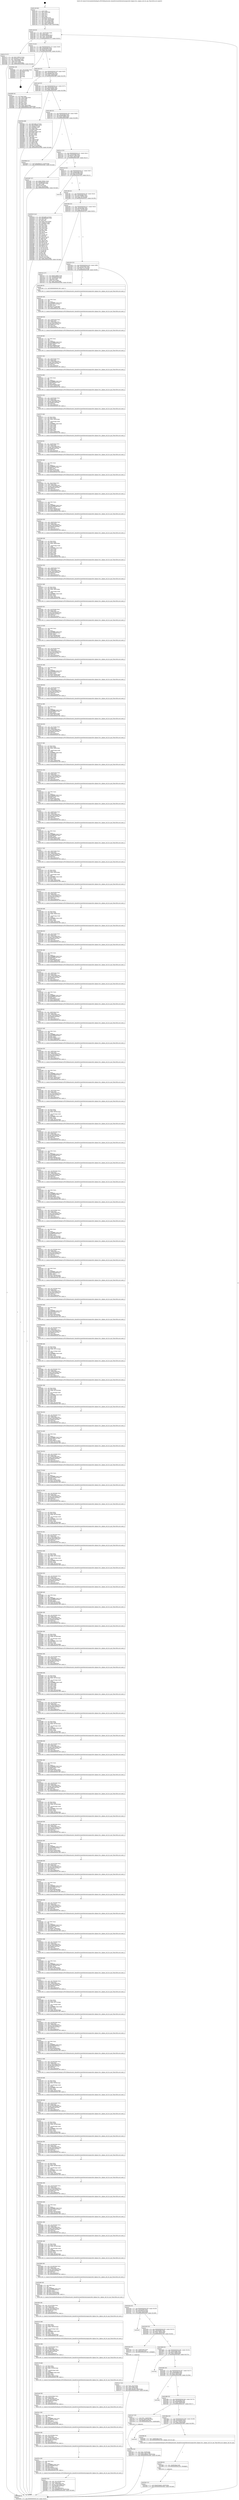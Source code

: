 digraph "0x401c30" {
  label = "0x401c30 (/mnt/c/Users/mathe/Desktop/tcc/POCII/binaries/extr_linuxdriversnetethernetsynopsysdwc-xlgmac-hw.c_xlgmac_init_hw_ops_Final-ollvm.out::main(0))"
  labelloc = "t"
  node[shape=record]

  Entry [label="",width=0.3,height=0.3,shape=circle,fillcolor=black,style=filled]
  "0x401c5d" [label="{
     0x401c5d [23]\l
     | [instrs]\l
     &nbsp;&nbsp;0x401c5d \<+3\>: mov -0x50(%rbp),%eax\l
     &nbsp;&nbsp;0x401c60 \<+2\>: mov %eax,%ecx\l
     &nbsp;&nbsp;0x401c62 \<+6\>: sub $0x818984a4,%ecx\l
     &nbsp;&nbsp;0x401c68 \<+3\>: mov %eax,-0x54(%rbp)\l
     &nbsp;&nbsp;0x401c6b \<+3\>: mov %ecx,-0x58(%rbp)\l
     &nbsp;&nbsp;0x401c6e \<+6\>: je 0000000000401e75 \<main+0x245\>\l
  }"]
  "0x401e75" [label="{
     0x401e75 [27]\l
     | [instrs]\l
     &nbsp;&nbsp;0x401e75 \<+5\>: mov $0x7c50851d,%eax\l
     &nbsp;&nbsp;0x401e7a \<+5\>: mov $0x59c517e4,%ecx\l
     &nbsp;&nbsp;0x401e7f \<+3\>: mov -0x4c(%rbp),%edx\l
     &nbsp;&nbsp;0x401e82 \<+3\>: cmp -0x40(%rbp),%edx\l
     &nbsp;&nbsp;0x401e85 \<+3\>: cmovl %ecx,%eax\l
     &nbsp;&nbsp;0x401e88 \<+3\>: mov %eax,-0x50(%rbp)\l
     &nbsp;&nbsp;0x401e8b \<+5\>: jmp 00000000004030dd \<main+0x14ad\>\l
  }"]
  "0x401c74" [label="{
     0x401c74 [22]\l
     | [instrs]\l
     &nbsp;&nbsp;0x401c74 \<+5\>: jmp 0000000000401c79 \<main+0x49\>\l
     &nbsp;&nbsp;0x401c79 \<+3\>: mov -0x54(%rbp),%eax\l
     &nbsp;&nbsp;0x401c7c \<+5\>: sub $0xa0b48153,%eax\l
     &nbsp;&nbsp;0x401c81 \<+3\>: mov %eax,-0x5c(%rbp)\l
     &nbsp;&nbsp;0x401c84 \<+6\>: je 00000000004030bc \<main+0x148c\>\l
  }"]
  Exit [label="",width=0.3,height=0.3,shape=circle,fillcolor=black,style=filled,peripheries=2]
  "0x4030bc" [label="{
     0x4030bc [19]\l
     | [instrs]\l
     &nbsp;&nbsp;0x4030bc \<+3\>: mov -0x2c(%rbp),%eax\l
     &nbsp;&nbsp;0x4030bf \<+7\>: add $0x1b0,%rsp\l
     &nbsp;&nbsp;0x4030c6 \<+1\>: pop %rbx\l
     &nbsp;&nbsp;0x4030c7 \<+2\>: pop %r12\l
     &nbsp;&nbsp;0x4030c9 \<+2\>: pop %r14\l
     &nbsp;&nbsp;0x4030cb \<+2\>: pop %r15\l
     &nbsp;&nbsp;0x4030cd \<+1\>: pop %rbp\l
     &nbsp;&nbsp;0x4030ce \<+1\>: ret\l
  }"]
  "0x401c8a" [label="{
     0x401c8a [22]\l
     | [instrs]\l
     &nbsp;&nbsp;0x401c8a \<+5\>: jmp 0000000000401c8f \<main+0x5f\>\l
     &nbsp;&nbsp;0x401c8f \<+3\>: mov -0x54(%rbp),%eax\l
     &nbsp;&nbsp;0x401c92 \<+5\>: sub $0xb9b53193,%eax\l
     &nbsp;&nbsp;0x401c97 \<+3\>: mov %eax,-0x60(%rbp)\l
     &nbsp;&nbsp;0x401c9a \<+6\>: je 0000000000402f6f \<main+0x133f\>\l
  }"]
  "0x402fa2" [label="{
     0x402fa2 [12]\l
     | [instrs]\l
     &nbsp;&nbsp;0x402fa2 \<+7\>: movl $0xd228eab5,-0x50(%rbp)\l
     &nbsp;&nbsp;0x402fa9 \<+5\>: jmp 00000000004030dd \<main+0x14ad\>\l
  }"]
  "0x402f6f" [label="{
     0x402f6f [33]\l
     | [instrs]\l
     &nbsp;&nbsp;0x402f6f \<+2\>: xor %eax,%eax\l
     &nbsp;&nbsp;0x402f71 \<+3\>: mov -0x4c(%rbp),%ecx\l
     &nbsp;&nbsp;0x402f74 \<+2\>: mov %eax,%edx\l
     &nbsp;&nbsp;0x402f76 \<+2\>: sub %ecx,%edx\l
     &nbsp;&nbsp;0x402f78 \<+2\>: mov %eax,%ecx\l
     &nbsp;&nbsp;0x402f7a \<+3\>: sub $0x1,%ecx\l
     &nbsp;&nbsp;0x402f7d \<+2\>: add %ecx,%edx\l
     &nbsp;&nbsp;0x402f7f \<+2\>: sub %edx,%eax\l
     &nbsp;&nbsp;0x402f81 \<+3\>: mov %eax,-0x4c(%rbp)\l
     &nbsp;&nbsp;0x402f84 \<+7\>: movl $0x818984a4,-0x50(%rbp)\l
     &nbsp;&nbsp;0x402f8b \<+5\>: jmp 00000000004030dd \<main+0x14ad\>\l
  }"]
  "0x401ca0" [label="{
     0x401ca0 [22]\l
     | [instrs]\l
     &nbsp;&nbsp;0x401ca0 \<+5\>: jmp 0000000000401ca5 \<main+0x75\>\l
     &nbsp;&nbsp;0x401ca5 \<+3\>: mov -0x54(%rbp),%eax\l
     &nbsp;&nbsp;0x401ca8 \<+5\>: sub $0xd228eab5,%eax\l
     &nbsp;&nbsp;0x401cad \<+3\>: mov %eax,-0x64(%rbp)\l
     &nbsp;&nbsp;0x401cb0 \<+6\>: je 0000000000402fcb \<main+0x139b\>\l
  }"]
  "0x402f99" [label="{
     0x402f99 [9]\l
     | [instrs]\l
     &nbsp;&nbsp;0x402f99 \<+4\>: mov -0x48(%rbp),%rdi\l
     &nbsp;&nbsp;0x402f9d \<+5\>: call 0000000000401030 \<free@plt\>\l
     | [calls]\l
     &nbsp;&nbsp;0x401030 \{1\} (unknown)\l
  }"]
  "0x402fcb" [label="{
     0x402fcb [88]\l
     | [instrs]\l
     &nbsp;&nbsp;0x402fcb \<+5\>: mov $0x5ad8121f,%eax\l
     &nbsp;&nbsp;0x402fd0 \<+5\>: mov $0x120b6b3c,%ecx\l
     &nbsp;&nbsp;0x402fd5 \<+7\>: mov 0x406120,%edx\l
     &nbsp;&nbsp;0x402fdc \<+7\>: mov 0x40609c,%esi\l
     &nbsp;&nbsp;0x402fe3 \<+2\>: mov %edx,%edi\l
     &nbsp;&nbsp;0x402fe5 \<+6\>: sub $0x6f72cbeb,%edi\l
     &nbsp;&nbsp;0x402feb \<+3\>: sub $0x1,%edi\l
     &nbsp;&nbsp;0x402fee \<+6\>: add $0x6f72cbeb,%edi\l
     &nbsp;&nbsp;0x402ff4 \<+3\>: imul %edi,%edx\l
     &nbsp;&nbsp;0x402ff7 \<+3\>: and $0x1,%edx\l
     &nbsp;&nbsp;0x402ffa \<+3\>: cmp $0x0,%edx\l
     &nbsp;&nbsp;0x402ffd \<+4\>: sete %r8b\l
     &nbsp;&nbsp;0x403001 \<+3\>: cmp $0xa,%esi\l
     &nbsp;&nbsp;0x403004 \<+4\>: setl %r9b\l
     &nbsp;&nbsp;0x403008 \<+3\>: mov %r8b,%r10b\l
     &nbsp;&nbsp;0x40300b \<+3\>: and %r9b,%r10b\l
     &nbsp;&nbsp;0x40300e \<+3\>: xor %r9b,%r8b\l
     &nbsp;&nbsp;0x403011 \<+3\>: or %r8b,%r10b\l
     &nbsp;&nbsp;0x403014 \<+4\>: test $0x1,%r10b\l
     &nbsp;&nbsp;0x403018 \<+3\>: cmovne %ecx,%eax\l
     &nbsp;&nbsp;0x40301b \<+3\>: mov %eax,-0x50(%rbp)\l
     &nbsp;&nbsp;0x40301e \<+5\>: jmp 00000000004030dd \<main+0x14ad\>\l
  }"]
  "0x401cb6" [label="{
     0x401cb6 [22]\l
     | [instrs]\l
     &nbsp;&nbsp;0x401cb6 \<+5\>: jmp 0000000000401cbb \<main+0x8b\>\l
     &nbsp;&nbsp;0x401cbb \<+3\>: mov -0x54(%rbp),%eax\l
     &nbsp;&nbsp;0x401cbe \<+5\>: sub $0xde650695,%eax\l
     &nbsp;&nbsp;0x401cc3 \<+3\>: mov %eax,-0x68(%rbp)\l
     &nbsp;&nbsp;0x401cc6 \<+6\>: je 00000000004030b0 \<main+0x1480\>\l
  }"]
  "0x401dcd" [label="{
     0x401dcd\l
  }", style=dashed]
  "0x4030b0" [label="{
     0x4030b0 [12]\l
     | [instrs]\l
     &nbsp;&nbsp;0x4030b0 \<+7\>: movl $0xa0b48153,-0x50(%rbp)\l
     &nbsp;&nbsp;0x4030b7 \<+5\>: jmp 00000000004030dd \<main+0x14ad\>\l
  }"]
  "0x401ccc" [label="{
     0x401ccc [22]\l
     | [instrs]\l
     &nbsp;&nbsp;0x401ccc \<+5\>: jmp 0000000000401cd1 \<main+0xa1\>\l
     &nbsp;&nbsp;0x401cd1 \<+3\>: mov -0x54(%rbp),%eax\l
     &nbsp;&nbsp;0x401cd4 \<+5\>: sub $0xee371b95,%eax\l
     &nbsp;&nbsp;0x401cd9 \<+3\>: mov %eax,-0x6c(%rbp)\l
     &nbsp;&nbsp;0x401cdc \<+6\>: je 0000000000401dd7 \<main+0x1a7\>\l
  }"]
  "0x402f90" [label="{
     0x402f90 [9]\l
     | [instrs]\l
     &nbsp;&nbsp;0x402f90 \<+4\>: mov -0x48(%rbp),%rdi\l
     &nbsp;&nbsp;0x402f94 \<+5\>: call 0000000000401400 \<xlgmac_init_hw_ops\>\l
     | [calls]\l
     &nbsp;&nbsp;0x401400 \{1\} (/mnt/c/Users/mathe/Desktop/tcc/POCII/binaries/extr_linuxdriversnetethernetsynopsysdwc-xlgmac-hw.c_xlgmac_init_hw_ops_Final-ollvm.out::xlgmac_init_hw_ops)\l
  }"]
  "0x401dd7" [label="{
     0x401dd7 [27]\l
     | [instrs]\l
     &nbsp;&nbsp;0x401dd7 \<+5\>: mov $0x617b6341,%eax\l
     &nbsp;&nbsp;0x401ddc \<+5\>: mov $0xf4b63e8b,%ecx\l
     &nbsp;&nbsp;0x401de1 \<+3\>: mov -0x28(%rbp),%edx\l
     &nbsp;&nbsp;0x401de4 \<+3\>: cmp $0x2,%edx\l
     &nbsp;&nbsp;0x401de7 \<+3\>: cmovne %ecx,%eax\l
     &nbsp;&nbsp;0x401dea \<+3\>: mov %eax,-0x50(%rbp)\l
     &nbsp;&nbsp;0x401ded \<+5\>: jmp 00000000004030dd \<main+0x14ad\>\l
  }"]
  "0x401ce2" [label="{
     0x401ce2 [22]\l
     | [instrs]\l
     &nbsp;&nbsp;0x401ce2 \<+5\>: jmp 0000000000401ce7 \<main+0xb7\>\l
     &nbsp;&nbsp;0x401ce7 \<+3\>: mov -0x54(%rbp),%eax\l
     &nbsp;&nbsp;0x401cea \<+5\>: sub $0xf4b63e8b,%eax\l
     &nbsp;&nbsp;0x401cef \<+3\>: mov %eax,-0x70(%rbp)\l
     &nbsp;&nbsp;0x401cf2 \<+6\>: je 0000000000401df2 \<main+0x1c2\>\l
  }"]
  "0x4030dd" [label="{
     0x4030dd [5]\l
     | [instrs]\l
     &nbsp;&nbsp;0x4030dd \<+5\>: jmp 0000000000401c5d \<main+0x2d\>\l
  }"]
  "0x401c30" [label="{
     0x401c30 [45]\l
     | [instrs]\l
     &nbsp;&nbsp;0x401c30 \<+1\>: push %rbp\l
     &nbsp;&nbsp;0x401c31 \<+3\>: mov %rsp,%rbp\l
     &nbsp;&nbsp;0x401c34 \<+2\>: push %r15\l
     &nbsp;&nbsp;0x401c36 \<+2\>: push %r14\l
     &nbsp;&nbsp;0x401c38 \<+2\>: push %r12\l
     &nbsp;&nbsp;0x401c3a \<+1\>: push %rbx\l
     &nbsp;&nbsp;0x401c3b \<+7\>: sub $0x1b0,%rsp\l
     &nbsp;&nbsp;0x401c42 \<+7\>: movl $0x0,-0x2c(%rbp)\l
     &nbsp;&nbsp;0x401c49 \<+3\>: mov %edi,-0x30(%rbp)\l
     &nbsp;&nbsp;0x401c4c \<+4\>: mov %rsi,-0x38(%rbp)\l
     &nbsp;&nbsp;0x401c50 \<+3\>: mov -0x30(%rbp),%edi\l
     &nbsp;&nbsp;0x401c53 \<+3\>: mov %edi,-0x28(%rbp)\l
     &nbsp;&nbsp;0x401c56 \<+7\>: movl $0xee371b95,-0x50(%rbp)\l
  }"]
  "0x402f42" [label="{
     0x402f42 [45]\l
     | [instrs]\l
     &nbsp;&nbsp;0x402f42 \<+6\>: mov -0x1c4(%rbp),%ecx\l
     &nbsp;&nbsp;0x402f48 \<+3\>: imul %eax,%ecx\l
     &nbsp;&nbsp;0x402f4b \<+4\>: mov -0x48(%rbp),%rsi\l
     &nbsp;&nbsp;0x402f4f \<+4\>: movslq -0x4c(%rbp),%rdi\l
     &nbsp;&nbsp;0x402f53 \<+7\>: imul $0xd8,%rdi,%rdi\l
     &nbsp;&nbsp;0x402f5a \<+3\>: add %rdi,%rsi\l
     &nbsp;&nbsp;0x402f5d \<+6\>: mov %ecx,0xd4(%rsi)\l
     &nbsp;&nbsp;0x402f63 \<+7\>: movl $0xb9b53193,-0x50(%rbp)\l
     &nbsp;&nbsp;0x402f6a \<+5\>: jmp 00000000004030dd \<main+0x14ad\>\l
  }"]
  "0x401df2" [label="{
     0x401df2\l
  }", style=dashed]
  "0x401cf8" [label="{
     0x401cf8 [22]\l
     | [instrs]\l
     &nbsp;&nbsp;0x401cf8 \<+5\>: jmp 0000000000401cfd \<main+0xcd\>\l
     &nbsp;&nbsp;0x401cfd \<+3\>: mov -0x54(%rbp),%eax\l
     &nbsp;&nbsp;0x401d00 \<+5\>: sub $0x120b6b3c,%eax\l
     &nbsp;&nbsp;0x401d05 \<+3\>: mov %eax,-0x74(%rbp)\l
     &nbsp;&nbsp;0x401d08 \<+6\>: je 0000000000403023 \<main+0x13f3\>\l
  }"]
  "0x402f1a" [label="{
     0x402f1a [40]\l
     | [instrs]\l
     &nbsp;&nbsp;0x402f1a \<+5\>: mov $0x2,%ecx\l
     &nbsp;&nbsp;0x402f1f \<+1\>: cltd\l
     &nbsp;&nbsp;0x402f20 \<+2\>: idiv %ecx\l
     &nbsp;&nbsp;0x402f22 \<+6\>: imul $0xfffffffe,%edx,%ecx\l
     &nbsp;&nbsp;0x402f28 \<+6\>: add $0x303b0863,%ecx\l
     &nbsp;&nbsp;0x402f2e \<+3\>: add $0x1,%ecx\l
     &nbsp;&nbsp;0x402f31 \<+6\>: sub $0x303b0863,%ecx\l
     &nbsp;&nbsp;0x402f37 \<+6\>: mov %ecx,-0x1c4(%rbp)\l
     &nbsp;&nbsp;0x402f3d \<+5\>: call 0000000000401160 \<next_i\>\l
     | [calls]\l
     &nbsp;&nbsp;0x401160 \{1\} (/mnt/c/Users/mathe/Desktop/tcc/POCII/binaries/extr_linuxdriversnetethernetsynopsysdwc-xlgmac-hw.c_xlgmac_init_hw_ops_Final-ollvm.out::next_i)\l
  }"]
  "0x403023" [label="{
     0x403023 [141]\l
     | [instrs]\l
     &nbsp;&nbsp;0x403023 \<+5\>: mov $0x5ad8121f,%eax\l
     &nbsp;&nbsp;0x403028 \<+5\>: mov $0xde650695,%ecx\l
     &nbsp;&nbsp;0x40302d \<+2\>: mov $0x1,%dl\l
     &nbsp;&nbsp;0x40302f \<+2\>: xor %esi,%esi\l
     &nbsp;&nbsp;0x403031 \<+7\>: movl $0x0,-0x2c(%rbp)\l
     &nbsp;&nbsp;0x403038 \<+7\>: mov 0x406120,%edi\l
     &nbsp;&nbsp;0x40303f \<+8\>: mov 0x40609c,%r8d\l
     &nbsp;&nbsp;0x403047 \<+3\>: sub $0x1,%esi\l
     &nbsp;&nbsp;0x40304a \<+3\>: mov %edi,%r9d\l
     &nbsp;&nbsp;0x40304d \<+3\>: add %esi,%r9d\l
     &nbsp;&nbsp;0x403050 \<+4\>: imul %r9d,%edi\l
     &nbsp;&nbsp;0x403054 \<+3\>: and $0x1,%edi\l
     &nbsp;&nbsp;0x403057 \<+3\>: cmp $0x0,%edi\l
     &nbsp;&nbsp;0x40305a \<+4\>: sete %r10b\l
     &nbsp;&nbsp;0x40305e \<+4\>: cmp $0xa,%r8d\l
     &nbsp;&nbsp;0x403062 \<+4\>: setl %r11b\l
     &nbsp;&nbsp;0x403066 \<+3\>: mov %r10b,%bl\l
     &nbsp;&nbsp;0x403069 \<+3\>: xor $0xff,%bl\l
     &nbsp;&nbsp;0x40306c \<+3\>: mov %r11b,%r14b\l
     &nbsp;&nbsp;0x40306f \<+4\>: xor $0xff,%r14b\l
     &nbsp;&nbsp;0x403073 \<+3\>: xor $0x1,%dl\l
     &nbsp;&nbsp;0x403076 \<+3\>: mov %bl,%r15b\l
     &nbsp;&nbsp;0x403079 \<+4\>: and $0xff,%r15b\l
     &nbsp;&nbsp;0x40307d \<+3\>: and %dl,%r10b\l
     &nbsp;&nbsp;0x403080 \<+3\>: mov %r14b,%r12b\l
     &nbsp;&nbsp;0x403083 \<+4\>: and $0xff,%r12b\l
     &nbsp;&nbsp;0x403087 \<+3\>: and %dl,%r11b\l
     &nbsp;&nbsp;0x40308a \<+3\>: or %r10b,%r15b\l
     &nbsp;&nbsp;0x40308d \<+3\>: or %r11b,%r12b\l
     &nbsp;&nbsp;0x403090 \<+3\>: xor %r12b,%r15b\l
     &nbsp;&nbsp;0x403093 \<+3\>: or %r14b,%bl\l
     &nbsp;&nbsp;0x403096 \<+3\>: xor $0xff,%bl\l
     &nbsp;&nbsp;0x403099 \<+3\>: or $0x1,%dl\l
     &nbsp;&nbsp;0x40309c \<+2\>: and %dl,%bl\l
     &nbsp;&nbsp;0x40309e \<+3\>: or %bl,%r15b\l
     &nbsp;&nbsp;0x4030a1 \<+4\>: test $0x1,%r15b\l
     &nbsp;&nbsp;0x4030a5 \<+3\>: cmovne %ecx,%eax\l
     &nbsp;&nbsp;0x4030a8 \<+3\>: mov %eax,-0x50(%rbp)\l
     &nbsp;&nbsp;0x4030ab \<+5\>: jmp 00000000004030dd \<main+0x14ad\>\l
  }"]
  "0x401d0e" [label="{
     0x401d0e [22]\l
     | [instrs]\l
     &nbsp;&nbsp;0x401d0e \<+5\>: jmp 0000000000401d13 \<main+0xe3\>\l
     &nbsp;&nbsp;0x401d13 \<+3\>: mov -0x54(%rbp),%eax\l
     &nbsp;&nbsp;0x401d16 \<+5\>: sub $0x579a1d02,%eax\l
     &nbsp;&nbsp;0x401d1b \<+3\>: mov %eax,-0x78(%rbp)\l
     &nbsp;&nbsp;0x401d1e \<+6\>: je 0000000000401e2c \<main+0x1fc\>\l
  }"]
  "0x402ef4" [label="{
     0x402ef4 [38]\l
     | [instrs]\l
     &nbsp;&nbsp;0x402ef4 \<+6\>: mov -0x1c0(%rbp),%ecx\l
     &nbsp;&nbsp;0x402efa \<+3\>: imul %eax,%ecx\l
     &nbsp;&nbsp;0x402efd \<+4\>: mov -0x48(%rbp),%rsi\l
     &nbsp;&nbsp;0x402f01 \<+4\>: movslq -0x4c(%rbp),%rdi\l
     &nbsp;&nbsp;0x402f05 \<+7\>: imul $0xd8,%rdi,%rdi\l
     &nbsp;&nbsp;0x402f0c \<+3\>: add %rdi,%rsi\l
     &nbsp;&nbsp;0x402f0f \<+6\>: mov %ecx,0xd0(%rsi)\l
     &nbsp;&nbsp;0x402f15 \<+5\>: call 0000000000401160 \<next_i\>\l
     | [calls]\l
     &nbsp;&nbsp;0x401160 \{1\} (/mnt/c/Users/mathe/Desktop/tcc/POCII/binaries/extr_linuxdriversnetethernetsynopsysdwc-xlgmac-hw.c_xlgmac_init_hw_ops_Final-ollvm.out::next_i)\l
  }"]
  "0x401e2c" [label="{
     0x401e2c [27]\l
     | [instrs]\l
     &nbsp;&nbsp;0x401e2c \<+5\>: mov $0x62c5b805,%eax\l
     &nbsp;&nbsp;0x401e31 \<+5\>: mov $0x6aef6288,%ecx\l
     &nbsp;&nbsp;0x401e36 \<+3\>: mov -0x24(%rbp),%edx\l
     &nbsp;&nbsp;0x401e39 \<+3\>: cmp $0x0,%edx\l
     &nbsp;&nbsp;0x401e3c \<+3\>: cmove %ecx,%eax\l
     &nbsp;&nbsp;0x401e3f \<+3\>: mov %eax,-0x50(%rbp)\l
     &nbsp;&nbsp;0x401e42 \<+5\>: jmp 00000000004030dd \<main+0x14ad\>\l
  }"]
  "0x401d24" [label="{
     0x401d24 [22]\l
     | [instrs]\l
     &nbsp;&nbsp;0x401d24 \<+5\>: jmp 0000000000401d29 \<main+0xf9\>\l
     &nbsp;&nbsp;0x401d29 \<+3\>: mov -0x54(%rbp),%eax\l
     &nbsp;&nbsp;0x401d2c \<+5\>: sub $0x59c517e4,%eax\l
     &nbsp;&nbsp;0x401d31 \<+3\>: mov %eax,-0x7c(%rbp)\l
     &nbsp;&nbsp;0x401d34 \<+6\>: je 0000000000401e90 \<main+0x260\>\l
  }"]
  "0x402ecc" [label="{
     0x402ecc [40]\l
     | [instrs]\l
     &nbsp;&nbsp;0x402ecc \<+5\>: mov $0x2,%ecx\l
     &nbsp;&nbsp;0x402ed1 \<+1\>: cltd\l
     &nbsp;&nbsp;0x402ed2 \<+2\>: idiv %ecx\l
     &nbsp;&nbsp;0x402ed4 \<+6\>: imul $0xfffffffe,%edx,%ecx\l
     &nbsp;&nbsp;0x402eda \<+6\>: sub $0xa99770ca,%ecx\l
     &nbsp;&nbsp;0x402ee0 \<+3\>: add $0x1,%ecx\l
     &nbsp;&nbsp;0x402ee3 \<+6\>: add $0xa99770ca,%ecx\l
     &nbsp;&nbsp;0x402ee9 \<+6\>: mov %ecx,-0x1c0(%rbp)\l
     &nbsp;&nbsp;0x402eef \<+5\>: call 0000000000401160 \<next_i\>\l
     | [calls]\l
     &nbsp;&nbsp;0x401160 \{1\} (/mnt/c/Users/mathe/Desktop/tcc/POCII/binaries/extr_linuxdriversnetethernetsynopsysdwc-xlgmac-hw.c_xlgmac_init_hw_ops_Final-ollvm.out::next_i)\l
  }"]
  "0x401e90" [label="{
     0x401e90 [5]\l
     | [instrs]\l
     &nbsp;&nbsp;0x401e90 \<+5\>: call 0000000000401160 \<next_i\>\l
     | [calls]\l
     &nbsp;&nbsp;0x401160 \{1\} (/mnt/c/Users/mathe/Desktop/tcc/POCII/binaries/extr_linuxdriversnetethernetsynopsysdwc-xlgmac-hw.c_xlgmac_init_hw_ops_Final-ollvm.out::next_i)\l
  }"]
  "0x401d3a" [label="{
     0x401d3a [22]\l
     | [instrs]\l
     &nbsp;&nbsp;0x401d3a \<+5\>: jmp 0000000000401d3f \<main+0x10f\>\l
     &nbsp;&nbsp;0x401d3f \<+3\>: mov -0x54(%rbp),%eax\l
     &nbsp;&nbsp;0x401d42 \<+5\>: sub $0x5ad8121f,%eax\l
     &nbsp;&nbsp;0x401d47 \<+3\>: mov %eax,-0x80(%rbp)\l
     &nbsp;&nbsp;0x401d4a \<+6\>: je 00000000004030cf \<main+0x149f\>\l
  }"]
  "0x402ea6" [label="{
     0x402ea6 [38]\l
     | [instrs]\l
     &nbsp;&nbsp;0x402ea6 \<+6\>: mov -0x1bc(%rbp),%ecx\l
     &nbsp;&nbsp;0x402eac \<+3\>: imul %eax,%ecx\l
     &nbsp;&nbsp;0x402eaf \<+4\>: mov -0x48(%rbp),%rsi\l
     &nbsp;&nbsp;0x402eb3 \<+4\>: movslq -0x4c(%rbp),%rdi\l
     &nbsp;&nbsp;0x402eb7 \<+7\>: imul $0xd8,%rdi,%rdi\l
     &nbsp;&nbsp;0x402ebe \<+3\>: add %rdi,%rsi\l
     &nbsp;&nbsp;0x402ec1 \<+6\>: mov %ecx,0xcc(%rsi)\l
     &nbsp;&nbsp;0x402ec7 \<+5\>: call 0000000000401160 \<next_i\>\l
     | [calls]\l
     &nbsp;&nbsp;0x401160 \{1\} (/mnt/c/Users/mathe/Desktop/tcc/POCII/binaries/extr_linuxdriversnetethernetsynopsysdwc-xlgmac-hw.c_xlgmac_init_hw_ops_Final-ollvm.out::next_i)\l
  }"]
  "0x4030cf" [label="{
     0x4030cf\l
  }", style=dashed]
  "0x401d50" [label="{
     0x401d50 [25]\l
     | [instrs]\l
     &nbsp;&nbsp;0x401d50 \<+5\>: jmp 0000000000401d55 \<main+0x125\>\l
     &nbsp;&nbsp;0x401d55 \<+3\>: mov -0x54(%rbp),%eax\l
     &nbsp;&nbsp;0x401d58 \<+5\>: sub $0x617b6341,%eax\l
     &nbsp;&nbsp;0x401d5d \<+6\>: mov %eax,-0x84(%rbp)\l
     &nbsp;&nbsp;0x401d63 \<+6\>: je 0000000000401e0a \<main+0x1da\>\l
  }"]
  "0x402e78" [label="{
     0x402e78 [46]\l
     | [instrs]\l
     &nbsp;&nbsp;0x402e78 \<+2\>: xor %ecx,%ecx\l
     &nbsp;&nbsp;0x402e7a \<+5\>: mov $0x2,%edx\l
     &nbsp;&nbsp;0x402e7f \<+6\>: mov %edx,-0x1b8(%rbp)\l
     &nbsp;&nbsp;0x402e85 \<+1\>: cltd\l
     &nbsp;&nbsp;0x402e86 \<+7\>: mov -0x1b8(%rbp),%r8d\l
     &nbsp;&nbsp;0x402e8d \<+3\>: idiv %r8d\l
     &nbsp;&nbsp;0x402e90 \<+6\>: imul $0xfffffffe,%edx,%edx\l
     &nbsp;&nbsp;0x402e96 \<+3\>: sub $0x1,%ecx\l
     &nbsp;&nbsp;0x402e99 \<+2\>: sub %ecx,%edx\l
     &nbsp;&nbsp;0x402e9b \<+6\>: mov %edx,-0x1bc(%rbp)\l
     &nbsp;&nbsp;0x402ea1 \<+5\>: call 0000000000401160 \<next_i\>\l
     | [calls]\l
     &nbsp;&nbsp;0x401160 \{1\} (/mnt/c/Users/mathe/Desktop/tcc/POCII/binaries/extr_linuxdriversnetethernetsynopsysdwc-xlgmac-hw.c_xlgmac_init_hw_ops_Final-ollvm.out::next_i)\l
  }"]
  "0x401e0a" [label="{
     0x401e0a [13]\l
     | [instrs]\l
     &nbsp;&nbsp;0x401e0a \<+4\>: mov -0x38(%rbp),%rax\l
     &nbsp;&nbsp;0x401e0e \<+4\>: mov 0x8(%rax),%rdi\l
     &nbsp;&nbsp;0x401e12 \<+5\>: call 0000000000401060 \<atoi@plt\>\l
     | [calls]\l
     &nbsp;&nbsp;0x401060 \{1\} (unknown)\l
  }"]
  "0x401d69" [label="{
     0x401d69 [25]\l
     | [instrs]\l
     &nbsp;&nbsp;0x401d69 \<+5\>: jmp 0000000000401d6e \<main+0x13e\>\l
     &nbsp;&nbsp;0x401d6e \<+3\>: mov -0x54(%rbp),%eax\l
     &nbsp;&nbsp;0x401d71 \<+5\>: sub $0x62c5b805,%eax\l
     &nbsp;&nbsp;0x401d76 \<+6\>: mov %eax,-0x88(%rbp)\l
     &nbsp;&nbsp;0x401d7c \<+6\>: je 0000000000402fae \<main+0x137e\>\l
  }"]
  "0x401e17" [label="{
     0x401e17 [21]\l
     | [instrs]\l
     &nbsp;&nbsp;0x401e17 \<+3\>: mov %eax,-0x3c(%rbp)\l
     &nbsp;&nbsp;0x401e1a \<+3\>: mov -0x3c(%rbp),%eax\l
     &nbsp;&nbsp;0x401e1d \<+3\>: mov %eax,-0x24(%rbp)\l
     &nbsp;&nbsp;0x401e20 \<+7\>: movl $0x579a1d02,-0x50(%rbp)\l
     &nbsp;&nbsp;0x401e27 \<+5\>: jmp 00000000004030dd \<main+0x14ad\>\l
  }"]
  "0x402e52" [label="{
     0x402e52 [38]\l
     | [instrs]\l
     &nbsp;&nbsp;0x402e52 \<+6\>: mov -0x1b4(%rbp),%ecx\l
     &nbsp;&nbsp;0x402e58 \<+3\>: imul %eax,%ecx\l
     &nbsp;&nbsp;0x402e5b \<+4\>: mov -0x48(%rbp),%rsi\l
     &nbsp;&nbsp;0x402e5f \<+4\>: movslq -0x4c(%rbp),%rdi\l
     &nbsp;&nbsp;0x402e63 \<+7\>: imul $0xd8,%rdi,%rdi\l
     &nbsp;&nbsp;0x402e6a \<+3\>: add %rdi,%rsi\l
     &nbsp;&nbsp;0x402e6d \<+6\>: mov %ecx,0xc8(%rsi)\l
     &nbsp;&nbsp;0x402e73 \<+5\>: call 0000000000401160 \<next_i\>\l
     | [calls]\l
     &nbsp;&nbsp;0x401160 \{1\} (/mnt/c/Users/mathe/Desktop/tcc/POCII/binaries/extr_linuxdriversnetethernetsynopsysdwc-xlgmac-hw.c_xlgmac_init_hw_ops_Final-ollvm.out::next_i)\l
  }"]
  "0x402fae" [label="{
     0x402fae\l
  }", style=dashed]
  "0x401d82" [label="{
     0x401d82 [25]\l
     | [instrs]\l
     &nbsp;&nbsp;0x401d82 \<+5\>: jmp 0000000000401d87 \<main+0x157\>\l
     &nbsp;&nbsp;0x401d87 \<+3\>: mov -0x54(%rbp),%eax\l
     &nbsp;&nbsp;0x401d8a \<+5\>: sub $0x683999ef,%eax\l
     &nbsp;&nbsp;0x401d8f \<+6\>: mov %eax,-0x8c(%rbp)\l
     &nbsp;&nbsp;0x401d95 \<+6\>: je 0000000000402fba \<main+0x138a\>\l
  }"]
  "0x402e24" [label="{
     0x402e24 [46]\l
     | [instrs]\l
     &nbsp;&nbsp;0x402e24 \<+2\>: xor %ecx,%ecx\l
     &nbsp;&nbsp;0x402e26 \<+5\>: mov $0x2,%edx\l
     &nbsp;&nbsp;0x402e2b \<+6\>: mov %edx,-0x1b0(%rbp)\l
     &nbsp;&nbsp;0x402e31 \<+1\>: cltd\l
     &nbsp;&nbsp;0x402e32 \<+7\>: mov -0x1b0(%rbp),%r8d\l
     &nbsp;&nbsp;0x402e39 \<+3\>: idiv %r8d\l
     &nbsp;&nbsp;0x402e3c \<+6\>: imul $0xfffffffe,%edx,%edx\l
     &nbsp;&nbsp;0x402e42 \<+3\>: sub $0x1,%ecx\l
     &nbsp;&nbsp;0x402e45 \<+2\>: sub %ecx,%edx\l
     &nbsp;&nbsp;0x402e47 \<+6\>: mov %edx,-0x1b4(%rbp)\l
     &nbsp;&nbsp;0x402e4d \<+5\>: call 0000000000401160 \<next_i\>\l
     | [calls]\l
     &nbsp;&nbsp;0x401160 \{1\} (/mnt/c/Users/mathe/Desktop/tcc/POCII/binaries/extr_linuxdriversnetethernetsynopsysdwc-xlgmac-hw.c_xlgmac_init_hw_ops_Final-ollvm.out::next_i)\l
  }"]
  "0x402fba" [label="{
     0x402fba\l
  }", style=dashed]
  "0x401d9b" [label="{
     0x401d9b [25]\l
     | [instrs]\l
     &nbsp;&nbsp;0x401d9b \<+5\>: jmp 0000000000401da0 \<main+0x170\>\l
     &nbsp;&nbsp;0x401da0 \<+3\>: mov -0x54(%rbp),%eax\l
     &nbsp;&nbsp;0x401da3 \<+5\>: sub $0x6aef6288,%eax\l
     &nbsp;&nbsp;0x401da8 \<+6\>: mov %eax,-0x90(%rbp)\l
     &nbsp;&nbsp;0x401dae \<+6\>: je 0000000000401e47 \<main+0x217\>\l
  }"]
  "0x402dfe" [label="{
     0x402dfe [38]\l
     | [instrs]\l
     &nbsp;&nbsp;0x402dfe \<+6\>: mov -0x1ac(%rbp),%ecx\l
     &nbsp;&nbsp;0x402e04 \<+3\>: imul %eax,%ecx\l
     &nbsp;&nbsp;0x402e07 \<+4\>: mov -0x48(%rbp),%rsi\l
     &nbsp;&nbsp;0x402e0b \<+4\>: movslq -0x4c(%rbp),%rdi\l
     &nbsp;&nbsp;0x402e0f \<+7\>: imul $0xd8,%rdi,%rdi\l
     &nbsp;&nbsp;0x402e16 \<+3\>: add %rdi,%rsi\l
     &nbsp;&nbsp;0x402e19 \<+6\>: mov %ecx,0xc4(%rsi)\l
     &nbsp;&nbsp;0x402e1f \<+5\>: call 0000000000401160 \<next_i\>\l
     | [calls]\l
     &nbsp;&nbsp;0x401160 \{1\} (/mnt/c/Users/mathe/Desktop/tcc/POCII/binaries/extr_linuxdriversnetethernetsynopsysdwc-xlgmac-hw.c_xlgmac_init_hw_ops_Final-ollvm.out::next_i)\l
  }"]
  "0x401e47" [label="{
     0x401e47 [23]\l
     | [instrs]\l
     &nbsp;&nbsp;0x401e47 \<+7\>: movl $0x1,-0x40(%rbp)\l
     &nbsp;&nbsp;0x401e4e \<+4\>: movslq -0x40(%rbp),%rax\l
     &nbsp;&nbsp;0x401e52 \<+7\>: imul $0xd8,%rax,%rdi\l
     &nbsp;&nbsp;0x401e59 \<+5\>: call 0000000000401050 \<malloc@plt\>\l
     | [calls]\l
     &nbsp;&nbsp;0x401050 \{1\} (unknown)\l
  }"]
  "0x401db4" [label="{
     0x401db4 [25]\l
     | [instrs]\l
     &nbsp;&nbsp;0x401db4 \<+5\>: jmp 0000000000401db9 \<main+0x189\>\l
     &nbsp;&nbsp;0x401db9 \<+3\>: mov -0x54(%rbp),%eax\l
     &nbsp;&nbsp;0x401dbc \<+5\>: sub $0x7c50851d,%eax\l
     &nbsp;&nbsp;0x401dc1 \<+6\>: mov %eax,-0x94(%rbp)\l
     &nbsp;&nbsp;0x401dc7 \<+6\>: je 0000000000402f90 \<main+0x1360\>\l
  }"]
  "0x401e5e" [label="{
     0x401e5e [23]\l
     | [instrs]\l
     &nbsp;&nbsp;0x401e5e \<+4\>: mov %rax,-0x48(%rbp)\l
     &nbsp;&nbsp;0x401e62 \<+7\>: movl $0x0,-0x4c(%rbp)\l
     &nbsp;&nbsp;0x401e69 \<+7\>: movl $0x818984a4,-0x50(%rbp)\l
     &nbsp;&nbsp;0x401e70 \<+5\>: jmp 00000000004030dd \<main+0x14ad\>\l
  }"]
  "0x401e95" [label="{
     0x401e95 [40]\l
     | [instrs]\l
     &nbsp;&nbsp;0x401e95 \<+5\>: mov $0x2,%ecx\l
     &nbsp;&nbsp;0x401e9a \<+1\>: cltd\l
     &nbsp;&nbsp;0x401e9b \<+2\>: idiv %ecx\l
     &nbsp;&nbsp;0x401e9d \<+6\>: imul $0xfffffffe,%edx,%ecx\l
     &nbsp;&nbsp;0x401ea3 \<+6\>: sub $0xc341112e,%ecx\l
     &nbsp;&nbsp;0x401ea9 \<+3\>: add $0x1,%ecx\l
     &nbsp;&nbsp;0x401eac \<+6\>: add $0xc341112e,%ecx\l
     &nbsp;&nbsp;0x401eb2 \<+6\>: mov %ecx,-0x98(%rbp)\l
     &nbsp;&nbsp;0x401eb8 \<+5\>: call 0000000000401160 \<next_i\>\l
     | [calls]\l
     &nbsp;&nbsp;0x401160 \{1\} (/mnt/c/Users/mathe/Desktop/tcc/POCII/binaries/extr_linuxdriversnetethernetsynopsysdwc-xlgmac-hw.c_xlgmac_init_hw_ops_Final-ollvm.out::next_i)\l
  }"]
  "0x401ebd" [label="{
     0x401ebd [34]\l
     | [instrs]\l
     &nbsp;&nbsp;0x401ebd \<+6\>: mov -0x98(%rbp),%ecx\l
     &nbsp;&nbsp;0x401ec3 \<+3\>: imul %eax,%ecx\l
     &nbsp;&nbsp;0x401ec6 \<+4\>: mov -0x48(%rbp),%rsi\l
     &nbsp;&nbsp;0x401eca \<+4\>: movslq -0x4c(%rbp),%rdi\l
     &nbsp;&nbsp;0x401ece \<+7\>: imul $0xd8,%rdi,%rdi\l
     &nbsp;&nbsp;0x401ed5 \<+3\>: add %rdi,%rsi\l
     &nbsp;&nbsp;0x401ed8 \<+2\>: mov %ecx,(%rsi)\l
     &nbsp;&nbsp;0x401eda \<+5\>: call 0000000000401160 \<next_i\>\l
     | [calls]\l
     &nbsp;&nbsp;0x401160 \{1\} (/mnt/c/Users/mathe/Desktop/tcc/POCII/binaries/extr_linuxdriversnetethernetsynopsysdwc-xlgmac-hw.c_xlgmac_init_hw_ops_Final-ollvm.out::next_i)\l
  }"]
  "0x401edf" [label="{
     0x401edf [40]\l
     | [instrs]\l
     &nbsp;&nbsp;0x401edf \<+5\>: mov $0x2,%ecx\l
     &nbsp;&nbsp;0x401ee4 \<+1\>: cltd\l
     &nbsp;&nbsp;0x401ee5 \<+2\>: idiv %ecx\l
     &nbsp;&nbsp;0x401ee7 \<+6\>: imul $0xfffffffe,%edx,%ecx\l
     &nbsp;&nbsp;0x401eed \<+6\>: sub $0xced99940,%ecx\l
     &nbsp;&nbsp;0x401ef3 \<+3\>: add $0x1,%ecx\l
     &nbsp;&nbsp;0x401ef6 \<+6\>: add $0xced99940,%ecx\l
     &nbsp;&nbsp;0x401efc \<+6\>: mov %ecx,-0x9c(%rbp)\l
     &nbsp;&nbsp;0x401f02 \<+5\>: call 0000000000401160 \<next_i\>\l
     | [calls]\l
     &nbsp;&nbsp;0x401160 \{1\} (/mnt/c/Users/mathe/Desktop/tcc/POCII/binaries/extr_linuxdriversnetethernetsynopsysdwc-xlgmac-hw.c_xlgmac_init_hw_ops_Final-ollvm.out::next_i)\l
  }"]
  "0x401f07" [label="{
     0x401f07 [35]\l
     | [instrs]\l
     &nbsp;&nbsp;0x401f07 \<+6\>: mov -0x9c(%rbp),%ecx\l
     &nbsp;&nbsp;0x401f0d \<+3\>: imul %eax,%ecx\l
     &nbsp;&nbsp;0x401f10 \<+4\>: mov -0x48(%rbp),%rsi\l
     &nbsp;&nbsp;0x401f14 \<+4\>: movslq -0x4c(%rbp),%rdi\l
     &nbsp;&nbsp;0x401f18 \<+7\>: imul $0xd8,%rdi,%rdi\l
     &nbsp;&nbsp;0x401f1f \<+3\>: add %rdi,%rsi\l
     &nbsp;&nbsp;0x401f22 \<+3\>: mov %ecx,0x4(%rsi)\l
     &nbsp;&nbsp;0x401f25 \<+5\>: call 0000000000401160 \<next_i\>\l
     | [calls]\l
     &nbsp;&nbsp;0x401160 \{1\} (/mnt/c/Users/mathe/Desktop/tcc/POCII/binaries/extr_linuxdriversnetethernetsynopsysdwc-xlgmac-hw.c_xlgmac_init_hw_ops_Final-ollvm.out::next_i)\l
  }"]
  "0x401f2a" [label="{
     0x401f2a [40]\l
     | [instrs]\l
     &nbsp;&nbsp;0x401f2a \<+5\>: mov $0x2,%ecx\l
     &nbsp;&nbsp;0x401f2f \<+1\>: cltd\l
     &nbsp;&nbsp;0x401f30 \<+2\>: idiv %ecx\l
     &nbsp;&nbsp;0x401f32 \<+6\>: imul $0xfffffffe,%edx,%ecx\l
     &nbsp;&nbsp;0x401f38 \<+6\>: sub $0xe883d95e,%ecx\l
     &nbsp;&nbsp;0x401f3e \<+3\>: add $0x1,%ecx\l
     &nbsp;&nbsp;0x401f41 \<+6\>: add $0xe883d95e,%ecx\l
     &nbsp;&nbsp;0x401f47 \<+6\>: mov %ecx,-0xa0(%rbp)\l
     &nbsp;&nbsp;0x401f4d \<+5\>: call 0000000000401160 \<next_i\>\l
     | [calls]\l
     &nbsp;&nbsp;0x401160 \{1\} (/mnt/c/Users/mathe/Desktop/tcc/POCII/binaries/extr_linuxdriversnetethernetsynopsysdwc-xlgmac-hw.c_xlgmac_init_hw_ops_Final-ollvm.out::next_i)\l
  }"]
  "0x401f52" [label="{
     0x401f52 [35]\l
     | [instrs]\l
     &nbsp;&nbsp;0x401f52 \<+6\>: mov -0xa0(%rbp),%ecx\l
     &nbsp;&nbsp;0x401f58 \<+3\>: imul %eax,%ecx\l
     &nbsp;&nbsp;0x401f5b \<+4\>: mov -0x48(%rbp),%rsi\l
     &nbsp;&nbsp;0x401f5f \<+4\>: movslq -0x4c(%rbp),%rdi\l
     &nbsp;&nbsp;0x401f63 \<+7\>: imul $0xd8,%rdi,%rdi\l
     &nbsp;&nbsp;0x401f6a \<+3\>: add %rdi,%rsi\l
     &nbsp;&nbsp;0x401f6d \<+3\>: mov %ecx,0x8(%rsi)\l
     &nbsp;&nbsp;0x401f70 \<+5\>: call 0000000000401160 \<next_i\>\l
     | [calls]\l
     &nbsp;&nbsp;0x401160 \{1\} (/mnt/c/Users/mathe/Desktop/tcc/POCII/binaries/extr_linuxdriversnetethernetsynopsysdwc-xlgmac-hw.c_xlgmac_init_hw_ops_Final-ollvm.out::next_i)\l
  }"]
  "0x401f75" [label="{
     0x401f75 [58]\l
     | [instrs]\l
     &nbsp;&nbsp;0x401f75 \<+2\>: xor %ecx,%ecx\l
     &nbsp;&nbsp;0x401f77 \<+5\>: mov $0x2,%edx\l
     &nbsp;&nbsp;0x401f7c \<+6\>: mov %edx,-0xa4(%rbp)\l
     &nbsp;&nbsp;0x401f82 \<+1\>: cltd\l
     &nbsp;&nbsp;0x401f83 \<+7\>: mov -0xa4(%rbp),%r8d\l
     &nbsp;&nbsp;0x401f8a \<+3\>: idiv %r8d\l
     &nbsp;&nbsp;0x401f8d \<+6\>: imul $0xfffffffe,%edx,%edx\l
     &nbsp;&nbsp;0x401f93 \<+3\>: mov %ecx,%r9d\l
     &nbsp;&nbsp;0x401f96 \<+3\>: sub %edx,%r9d\l
     &nbsp;&nbsp;0x401f99 \<+2\>: mov %ecx,%edx\l
     &nbsp;&nbsp;0x401f9b \<+3\>: sub $0x1,%edx\l
     &nbsp;&nbsp;0x401f9e \<+3\>: add %edx,%r9d\l
     &nbsp;&nbsp;0x401fa1 \<+3\>: sub %r9d,%ecx\l
     &nbsp;&nbsp;0x401fa4 \<+6\>: mov %ecx,-0xa8(%rbp)\l
     &nbsp;&nbsp;0x401faa \<+5\>: call 0000000000401160 \<next_i\>\l
     | [calls]\l
     &nbsp;&nbsp;0x401160 \{1\} (/mnt/c/Users/mathe/Desktop/tcc/POCII/binaries/extr_linuxdriversnetethernetsynopsysdwc-xlgmac-hw.c_xlgmac_init_hw_ops_Final-ollvm.out::next_i)\l
  }"]
  "0x401faf" [label="{
     0x401faf [35]\l
     | [instrs]\l
     &nbsp;&nbsp;0x401faf \<+6\>: mov -0xa8(%rbp),%ecx\l
     &nbsp;&nbsp;0x401fb5 \<+3\>: imul %eax,%ecx\l
     &nbsp;&nbsp;0x401fb8 \<+4\>: mov -0x48(%rbp),%rsi\l
     &nbsp;&nbsp;0x401fbc \<+4\>: movslq -0x4c(%rbp),%rdi\l
     &nbsp;&nbsp;0x401fc0 \<+7\>: imul $0xd8,%rdi,%rdi\l
     &nbsp;&nbsp;0x401fc7 \<+3\>: add %rdi,%rsi\l
     &nbsp;&nbsp;0x401fca \<+3\>: mov %ecx,0xc(%rsi)\l
     &nbsp;&nbsp;0x401fcd \<+5\>: call 0000000000401160 \<next_i\>\l
     | [calls]\l
     &nbsp;&nbsp;0x401160 \{1\} (/mnt/c/Users/mathe/Desktop/tcc/POCII/binaries/extr_linuxdriversnetethernetsynopsysdwc-xlgmac-hw.c_xlgmac_init_hw_ops_Final-ollvm.out::next_i)\l
  }"]
  "0x401fd2" [label="{
     0x401fd2 [40]\l
     | [instrs]\l
     &nbsp;&nbsp;0x401fd2 \<+5\>: mov $0x2,%ecx\l
     &nbsp;&nbsp;0x401fd7 \<+1\>: cltd\l
     &nbsp;&nbsp;0x401fd8 \<+2\>: idiv %ecx\l
     &nbsp;&nbsp;0x401fda \<+6\>: imul $0xfffffffe,%edx,%ecx\l
     &nbsp;&nbsp;0x401fe0 \<+6\>: add $0xf55a73b,%ecx\l
     &nbsp;&nbsp;0x401fe6 \<+3\>: add $0x1,%ecx\l
     &nbsp;&nbsp;0x401fe9 \<+6\>: sub $0xf55a73b,%ecx\l
     &nbsp;&nbsp;0x401fef \<+6\>: mov %ecx,-0xac(%rbp)\l
     &nbsp;&nbsp;0x401ff5 \<+5\>: call 0000000000401160 \<next_i\>\l
     | [calls]\l
     &nbsp;&nbsp;0x401160 \{1\} (/mnt/c/Users/mathe/Desktop/tcc/POCII/binaries/extr_linuxdriversnetethernetsynopsysdwc-xlgmac-hw.c_xlgmac_init_hw_ops_Final-ollvm.out::next_i)\l
  }"]
  "0x401ffa" [label="{
     0x401ffa [35]\l
     | [instrs]\l
     &nbsp;&nbsp;0x401ffa \<+6\>: mov -0xac(%rbp),%ecx\l
     &nbsp;&nbsp;0x402000 \<+3\>: imul %eax,%ecx\l
     &nbsp;&nbsp;0x402003 \<+4\>: mov -0x48(%rbp),%rsi\l
     &nbsp;&nbsp;0x402007 \<+4\>: movslq -0x4c(%rbp),%rdi\l
     &nbsp;&nbsp;0x40200b \<+7\>: imul $0xd8,%rdi,%rdi\l
     &nbsp;&nbsp;0x402012 \<+3\>: add %rdi,%rsi\l
     &nbsp;&nbsp;0x402015 \<+3\>: mov %ecx,0x10(%rsi)\l
     &nbsp;&nbsp;0x402018 \<+5\>: call 0000000000401160 \<next_i\>\l
     | [calls]\l
     &nbsp;&nbsp;0x401160 \{1\} (/mnt/c/Users/mathe/Desktop/tcc/POCII/binaries/extr_linuxdriversnetethernetsynopsysdwc-xlgmac-hw.c_xlgmac_init_hw_ops_Final-ollvm.out::next_i)\l
  }"]
  "0x40201d" [label="{
     0x40201d [40]\l
     | [instrs]\l
     &nbsp;&nbsp;0x40201d \<+5\>: mov $0x2,%ecx\l
     &nbsp;&nbsp;0x402022 \<+1\>: cltd\l
     &nbsp;&nbsp;0x402023 \<+2\>: idiv %ecx\l
     &nbsp;&nbsp;0x402025 \<+6\>: imul $0xfffffffe,%edx,%ecx\l
     &nbsp;&nbsp;0x40202b \<+6\>: add $0x341d9296,%ecx\l
     &nbsp;&nbsp;0x402031 \<+3\>: add $0x1,%ecx\l
     &nbsp;&nbsp;0x402034 \<+6\>: sub $0x341d9296,%ecx\l
     &nbsp;&nbsp;0x40203a \<+6\>: mov %ecx,-0xb0(%rbp)\l
     &nbsp;&nbsp;0x402040 \<+5\>: call 0000000000401160 \<next_i\>\l
     | [calls]\l
     &nbsp;&nbsp;0x401160 \{1\} (/mnt/c/Users/mathe/Desktop/tcc/POCII/binaries/extr_linuxdriversnetethernetsynopsysdwc-xlgmac-hw.c_xlgmac_init_hw_ops_Final-ollvm.out::next_i)\l
  }"]
  "0x402045" [label="{
     0x402045 [35]\l
     | [instrs]\l
     &nbsp;&nbsp;0x402045 \<+6\>: mov -0xb0(%rbp),%ecx\l
     &nbsp;&nbsp;0x40204b \<+3\>: imul %eax,%ecx\l
     &nbsp;&nbsp;0x40204e \<+4\>: mov -0x48(%rbp),%rsi\l
     &nbsp;&nbsp;0x402052 \<+4\>: movslq -0x4c(%rbp),%rdi\l
     &nbsp;&nbsp;0x402056 \<+7\>: imul $0xd8,%rdi,%rdi\l
     &nbsp;&nbsp;0x40205d \<+3\>: add %rdi,%rsi\l
     &nbsp;&nbsp;0x402060 \<+3\>: mov %ecx,0x14(%rsi)\l
     &nbsp;&nbsp;0x402063 \<+5\>: call 0000000000401160 \<next_i\>\l
     | [calls]\l
     &nbsp;&nbsp;0x401160 \{1\} (/mnt/c/Users/mathe/Desktop/tcc/POCII/binaries/extr_linuxdriversnetethernetsynopsysdwc-xlgmac-hw.c_xlgmac_init_hw_ops_Final-ollvm.out::next_i)\l
  }"]
  "0x402068" [label="{
     0x402068 [58]\l
     | [instrs]\l
     &nbsp;&nbsp;0x402068 \<+2\>: xor %ecx,%ecx\l
     &nbsp;&nbsp;0x40206a \<+5\>: mov $0x2,%edx\l
     &nbsp;&nbsp;0x40206f \<+6\>: mov %edx,-0xb4(%rbp)\l
     &nbsp;&nbsp;0x402075 \<+1\>: cltd\l
     &nbsp;&nbsp;0x402076 \<+7\>: mov -0xb4(%rbp),%r8d\l
     &nbsp;&nbsp;0x40207d \<+3\>: idiv %r8d\l
     &nbsp;&nbsp;0x402080 \<+6\>: imul $0xfffffffe,%edx,%edx\l
     &nbsp;&nbsp;0x402086 \<+3\>: mov %ecx,%r9d\l
     &nbsp;&nbsp;0x402089 \<+3\>: sub %edx,%r9d\l
     &nbsp;&nbsp;0x40208c \<+2\>: mov %ecx,%edx\l
     &nbsp;&nbsp;0x40208e \<+3\>: sub $0x1,%edx\l
     &nbsp;&nbsp;0x402091 \<+3\>: add %edx,%r9d\l
     &nbsp;&nbsp;0x402094 \<+3\>: sub %r9d,%ecx\l
     &nbsp;&nbsp;0x402097 \<+6\>: mov %ecx,-0xb8(%rbp)\l
     &nbsp;&nbsp;0x40209d \<+5\>: call 0000000000401160 \<next_i\>\l
     | [calls]\l
     &nbsp;&nbsp;0x401160 \{1\} (/mnt/c/Users/mathe/Desktop/tcc/POCII/binaries/extr_linuxdriversnetethernetsynopsysdwc-xlgmac-hw.c_xlgmac_init_hw_ops_Final-ollvm.out::next_i)\l
  }"]
  "0x4020a2" [label="{
     0x4020a2 [35]\l
     | [instrs]\l
     &nbsp;&nbsp;0x4020a2 \<+6\>: mov -0xb8(%rbp),%ecx\l
     &nbsp;&nbsp;0x4020a8 \<+3\>: imul %eax,%ecx\l
     &nbsp;&nbsp;0x4020ab \<+4\>: mov -0x48(%rbp),%rsi\l
     &nbsp;&nbsp;0x4020af \<+4\>: movslq -0x4c(%rbp),%rdi\l
     &nbsp;&nbsp;0x4020b3 \<+7\>: imul $0xd8,%rdi,%rdi\l
     &nbsp;&nbsp;0x4020ba \<+3\>: add %rdi,%rsi\l
     &nbsp;&nbsp;0x4020bd \<+3\>: mov %ecx,0x18(%rsi)\l
     &nbsp;&nbsp;0x4020c0 \<+5\>: call 0000000000401160 \<next_i\>\l
     | [calls]\l
     &nbsp;&nbsp;0x401160 \{1\} (/mnt/c/Users/mathe/Desktop/tcc/POCII/binaries/extr_linuxdriversnetethernetsynopsysdwc-xlgmac-hw.c_xlgmac_init_hw_ops_Final-ollvm.out::next_i)\l
  }"]
  "0x4020c5" [label="{
     0x4020c5 [46]\l
     | [instrs]\l
     &nbsp;&nbsp;0x4020c5 \<+2\>: xor %ecx,%ecx\l
     &nbsp;&nbsp;0x4020c7 \<+5\>: mov $0x2,%edx\l
     &nbsp;&nbsp;0x4020cc \<+6\>: mov %edx,-0xbc(%rbp)\l
     &nbsp;&nbsp;0x4020d2 \<+1\>: cltd\l
     &nbsp;&nbsp;0x4020d3 \<+7\>: mov -0xbc(%rbp),%r8d\l
     &nbsp;&nbsp;0x4020da \<+3\>: idiv %r8d\l
     &nbsp;&nbsp;0x4020dd \<+6\>: imul $0xfffffffe,%edx,%edx\l
     &nbsp;&nbsp;0x4020e3 \<+3\>: sub $0x1,%ecx\l
     &nbsp;&nbsp;0x4020e6 \<+2\>: sub %ecx,%edx\l
     &nbsp;&nbsp;0x4020e8 \<+6\>: mov %edx,-0xc0(%rbp)\l
     &nbsp;&nbsp;0x4020ee \<+5\>: call 0000000000401160 \<next_i\>\l
     | [calls]\l
     &nbsp;&nbsp;0x401160 \{1\} (/mnt/c/Users/mathe/Desktop/tcc/POCII/binaries/extr_linuxdriversnetethernetsynopsysdwc-xlgmac-hw.c_xlgmac_init_hw_ops_Final-ollvm.out::next_i)\l
  }"]
  "0x4020f3" [label="{
     0x4020f3 [35]\l
     | [instrs]\l
     &nbsp;&nbsp;0x4020f3 \<+6\>: mov -0xc0(%rbp),%ecx\l
     &nbsp;&nbsp;0x4020f9 \<+3\>: imul %eax,%ecx\l
     &nbsp;&nbsp;0x4020fc \<+4\>: mov -0x48(%rbp),%rsi\l
     &nbsp;&nbsp;0x402100 \<+4\>: movslq -0x4c(%rbp),%rdi\l
     &nbsp;&nbsp;0x402104 \<+7\>: imul $0xd8,%rdi,%rdi\l
     &nbsp;&nbsp;0x40210b \<+3\>: add %rdi,%rsi\l
     &nbsp;&nbsp;0x40210e \<+3\>: mov %ecx,0x1c(%rsi)\l
     &nbsp;&nbsp;0x402111 \<+5\>: call 0000000000401160 \<next_i\>\l
     | [calls]\l
     &nbsp;&nbsp;0x401160 \{1\} (/mnt/c/Users/mathe/Desktop/tcc/POCII/binaries/extr_linuxdriversnetethernetsynopsysdwc-xlgmac-hw.c_xlgmac_init_hw_ops_Final-ollvm.out::next_i)\l
  }"]
  "0x402116" [label="{
     0x402116 [40]\l
     | [instrs]\l
     &nbsp;&nbsp;0x402116 \<+5\>: mov $0x2,%ecx\l
     &nbsp;&nbsp;0x40211b \<+1\>: cltd\l
     &nbsp;&nbsp;0x40211c \<+2\>: idiv %ecx\l
     &nbsp;&nbsp;0x40211e \<+6\>: imul $0xfffffffe,%edx,%ecx\l
     &nbsp;&nbsp;0x402124 \<+6\>: add $0xc4068e6d,%ecx\l
     &nbsp;&nbsp;0x40212a \<+3\>: add $0x1,%ecx\l
     &nbsp;&nbsp;0x40212d \<+6\>: sub $0xc4068e6d,%ecx\l
     &nbsp;&nbsp;0x402133 \<+6\>: mov %ecx,-0xc4(%rbp)\l
     &nbsp;&nbsp;0x402139 \<+5\>: call 0000000000401160 \<next_i\>\l
     | [calls]\l
     &nbsp;&nbsp;0x401160 \{1\} (/mnt/c/Users/mathe/Desktop/tcc/POCII/binaries/extr_linuxdriversnetethernetsynopsysdwc-xlgmac-hw.c_xlgmac_init_hw_ops_Final-ollvm.out::next_i)\l
  }"]
  "0x40213e" [label="{
     0x40213e [35]\l
     | [instrs]\l
     &nbsp;&nbsp;0x40213e \<+6\>: mov -0xc4(%rbp),%ecx\l
     &nbsp;&nbsp;0x402144 \<+3\>: imul %eax,%ecx\l
     &nbsp;&nbsp;0x402147 \<+4\>: mov -0x48(%rbp),%rsi\l
     &nbsp;&nbsp;0x40214b \<+4\>: movslq -0x4c(%rbp),%rdi\l
     &nbsp;&nbsp;0x40214f \<+7\>: imul $0xd8,%rdi,%rdi\l
     &nbsp;&nbsp;0x402156 \<+3\>: add %rdi,%rsi\l
     &nbsp;&nbsp;0x402159 \<+3\>: mov %ecx,0x20(%rsi)\l
     &nbsp;&nbsp;0x40215c \<+5\>: call 0000000000401160 \<next_i\>\l
     | [calls]\l
     &nbsp;&nbsp;0x401160 \{1\} (/mnt/c/Users/mathe/Desktop/tcc/POCII/binaries/extr_linuxdriversnetethernetsynopsysdwc-xlgmac-hw.c_xlgmac_init_hw_ops_Final-ollvm.out::next_i)\l
  }"]
  "0x402161" [label="{
     0x402161 [40]\l
     | [instrs]\l
     &nbsp;&nbsp;0x402161 \<+5\>: mov $0x2,%ecx\l
     &nbsp;&nbsp;0x402166 \<+1\>: cltd\l
     &nbsp;&nbsp;0x402167 \<+2\>: idiv %ecx\l
     &nbsp;&nbsp;0x402169 \<+6\>: imul $0xfffffffe,%edx,%ecx\l
     &nbsp;&nbsp;0x40216f \<+6\>: add $0x82294635,%ecx\l
     &nbsp;&nbsp;0x402175 \<+3\>: add $0x1,%ecx\l
     &nbsp;&nbsp;0x402178 \<+6\>: sub $0x82294635,%ecx\l
     &nbsp;&nbsp;0x40217e \<+6\>: mov %ecx,-0xc8(%rbp)\l
     &nbsp;&nbsp;0x402184 \<+5\>: call 0000000000401160 \<next_i\>\l
     | [calls]\l
     &nbsp;&nbsp;0x401160 \{1\} (/mnt/c/Users/mathe/Desktop/tcc/POCII/binaries/extr_linuxdriversnetethernetsynopsysdwc-xlgmac-hw.c_xlgmac_init_hw_ops_Final-ollvm.out::next_i)\l
  }"]
  "0x402189" [label="{
     0x402189 [35]\l
     | [instrs]\l
     &nbsp;&nbsp;0x402189 \<+6\>: mov -0xc8(%rbp),%ecx\l
     &nbsp;&nbsp;0x40218f \<+3\>: imul %eax,%ecx\l
     &nbsp;&nbsp;0x402192 \<+4\>: mov -0x48(%rbp),%rsi\l
     &nbsp;&nbsp;0x402196 \<+4\>: movslq -0x4c(%rbp),%rdi\l
     &nbsp;&nbsp;0x40219a \<+7\>: imul $0xd8,%rdi,%rdi\l
     &nbsp;&nbsp;0x4021a1 \<+3\>: add %rdi,%rsi\l
     &nbsp;&nbsp;0x4021a4 \<+3\>: mov %ecx,0x24(%rsi)\l
     &nbsp;&nbsp;0x4021a7 \<+5\>: call 0000000000401160 \<next_i\>\l
     | [calls]\l
     &nbsp;&nbsp;0x401160 \{1\} (/mnt/c/Users/mathe/Desktop/tcc/POCII/binaries/extr_linuxdriversnetethernetsynopsysdwc-xlgmac-hw.c_xlgmac_init_hw_ops_Final-ollvm.out::next_i)\l
  }"]
  "0x4021ac" [label="{
     0x4021ac [40]\l
     | [instrs]\l
     &nbsp;&nbsp;0x4021ac \<+5\>: mov $0x2,%ecx\l
     &nbsp;&nbsp;0x4021b1 \<+1\>: cltd\l
     &nbsp;&nbsp;0x4021b2 \<+2\>: idiv %ecx\l
     &nbsp;&nbsp;0x4021b4 \<+6\>: imul $0xfffffffe,%edx,%ecx\l
     &nbsp;&nbsp;0x4021ba \<+6\>: add $0xb40fbe02,%ecx\l
     &nbsp;&nbsp;0x4021c0 \<+3\>: add $0x1,%ecx\l
     &nbsp;&nbsp;0x4021c3 \<+6\>: sub $0xb40fbe02,%ecx\l
     &nbsp;&nbsp;0x4021c9 \<+6\>: mov %ecx,-0xcc(%rbp)\l
     &nbsp;&nbsp;0x4021cf \<+5\>: call 0000000000401160 \<next_i\>\l
     | [calls]\l
     &nbsp;&nbsp;0x401160 \{1\} (/mnt/c/Users/mathe/Desktop/tcc/POCII/binaries/extr_linuxdriversnetethernetsynopsysdwc-xlgmac-hw.c_xlgmac_init_hw_ops_Final-ollvm.out::next_i)\l
  }"]
  "0x4021d4" [label="{
     0x4021d4 [35]\l
     | [instrs]\l
     &nbsp;&nbsp;0x4021d4 \<+6\>: mov -0xcc(%rbp),%ecx\l
     &nbsp;&nbsp;0x4021da \<+3\>: imul %eax,%ecx\l
     &nbsp;&nbsp;0x4021dd \<+4\>: mov -0x48(%rbp),%rsi\l
     &nbsp;&nbsp;0x4021e1 \<+4\>: movslq -0x4c(%rbp),%rdi\l
     &nbsp;&nbsp;0x4021e5 \<+7\>: imul $0xd8,%rdi,%rdi\l
     &nbsp;&nbsp;0x4021ec \<+3\>: add %rdi,%rsi\l
     &nbsp;&nbsp;0x4021ef \<+3\>: mov %ecx,0x28(%rsi)\l
     &nbsp;&nbsp;0x4021f2 \<+5\>: call 0000000000401160 \<next_i\>\l
     | [calls]\l
     &nbsp;&nbsp;0x401160 \{1\} (/mnt/c/Users/mathe/Desktop/tcc/POCII/binaries/extr_linuxdriversnetethernetsynopsysdwc-xlgmac-hw.c_xlgmac_init_hw_ops_Final-ollvm.out::next_i)\l
  }"]
  "0x4021f7" [label="{
     0x4021f7 [58]\l
     | [instrs]\l
     &nbsp;&nbsp;0x4021f7 \<+2\>: xor %ecx,%ecx\l
     &nbsp;&nbsp;0x4021f9 \<+5\>: mov $0x2,%edx\l
     &nbsp;&nbsp;0x4021fe \<+6\>: mov %edx,-0xd0(%rbp)\l
     &nbsp;&nbsp;0x402204 \<+1\>: cltd\l
     &nbsp;&nbsp;0x402205 \<+7\>: mov -0xd0(%rbp),%r8d\l
     &nbsp;&nbsp;0x40220c \<+3\>: idiv %r8d\l
     &nbsp;&nbsp;0x40220f \<+6\>: imul $0xfffffffe,%edx,%edx\l
     &nbsp;&nbsp;0x402215 \<+3\>: mov %ecx,%r9d\l
     &nbsp;&nbsp;0x402218 \<+3\>: sub %edx,%r9d\l
     &nbsp;&nbsp;0x40221b \<+2\>: mov %ecx,%edx\l
     &nbsp;&nbsp;0x40221d \<+3\>: sub $0x1,%edx\l
     &nbsp;&nbsp;0x402220 \<+3\>: add %edx,%r9d\l
     &nbsp;&nbsp;0x402223 \<+3\>: sub %r9d,%ecx\l
     &nbsp;&nbsp;0x402226 \<+6\>: mov %ecx,-0xd4(%rbp)\l
     &nbsp;&nbsp;0x40222c \<+5\>: call 0000000000401160 \<next_i\>\l
     | [calls]\l
     &nbsp;&nbsp;0x401160 \{1\} (/mnt/c/Users/mathe/Desktop/tcc/POCII/binaries/extr_linuxdriversnetethernetsynopsysdwc-xlgmac-hw.c_xlgmac_init_hw_ops_Final-ollvm.out::next_i)\l
  }"]
  "0x402231" [label="{
     0x402231 [35]\l
     | [instrs]\l
     &nbsp;&nbsp;0x402231 \<+6\>: mov -0xd4(%rbp),%ecx\l
     &nbsp;&nbsp;0x402237 \<+3\>: imul %eax,%ecx\l
     &nbsp;&nbsp;0x40223a \<+4\>: mov -0x48(%rbp),%rsi\l
     &nbsp;&nbsp;0x40223e \<+4\>: movslq -0x4c(%rbp),%rdi\l
     &nbsp;&nbsp;0x402242 \<+7\>: imul $0xd8,%rdi,%rdi\l
     &nbsp;&nbsp;0x402249 \<+3\>: add %rdi,%rsi\l
     &nbsp;&nbsp;0x40224c \<+3\>: mov %ecx,0x2c(%rsi)\l
     &nbsp;&nbsp;0x40224f \<+5\>: call 0000000000401160 \<next_i\>\l
     | [calls]\l
     &nbsp;&nbsp;0x401160 \{1\} (/mnt/c/Users/mathe/Desktop/tcc/POCII/binaries/extr_linuxdriversnetethernetsynopsysdwc-xlgmac-hw.c_xlgmac_init_hw_ops_Final-ollvm.out::next_i)\l
  }"]
  "0x402254" [label="{
     0x402254 [40]\l
     | [instrs]\l
     &nbsp;&nbsp;0x402254 \<+5\>: mov $0x2,%ecx\l
     &nbsp;&nbsp;0x402259 \<+1\>: cltd\l
     &nbsp;&nbsp;0x40225a \<+2\>: idiv %ecx\l
     &nbsp;&nbsp;0x40225c \<+6\>: imul $0xfffffffe,%edx,%ecx\l
     &nbsp;&nbsp;0x402262 \<+6\>: add $0xf8a1b40,%ecx\l
     &nbsp;&nbsp;0x402268 \<+3\>: add $0x1,%ecx\l
     &nbsp;&nbsp;0x40226b \<+6\>: sub $0xf8a1b40,%ecx\l
     &nbsp;&nbsp;0x402271 \<+6\>: mov %ecx,-0xd8(%rbp)\l
     &nbsp;&nbsp;0x402277 \<+5\>: call 0000000000401160 \<next_i\>\l
     | [calls]\l
     &nbsp;&nbsp;0x401160 \{1\} (/mnt/c/Users/mathe/Desktop/tcc/POCII/binaries/extr_linuxdriversnetethernetsynopsysdwc-xlgmac-hw.c_xlgmac_init_hw_ops_Final-ollvm.out::next_i)\l
  }"]
  "0x40227c" [label="{
     0x40227c [35]\l
     | [instrs]\l
     &nbsp;&nbsp;0x40227c \<+6\>: mov -0xd8(%rbp),%ecx\l
     &nbsp;&nbsp;0x402282 \<+3\>: imul %eax,%ecx\l
     &nbsp;&nbsp;0x402285 \<+4\>: mov -0x48(%rbp),%rsi\l
     &nbsp;&nbsp;0x402289 \<+4\>: movslq -0x4c(%rbp),%rdi\l
     &nbsp;&nbsp;0x40228d \<+7\>: imul $0xd8,%rdi,%rdi\l
     &nbsp;&nbsp;0x402294 \<+3\>: add %rdi,%rsi\l
     &nbsp;&nbsp;0x402297 \<+3\>: mov %ecx,0x30(%rsi)\l
     &nbsp;&nbsp;0x40229a \<+5\>: call 0000000000401160 \<next_i\>\l
     | [calls]\l
     &nbsp;&nbsp;0x401160 \{1\} (/mnt/c/Users/mathe/Desktop/tcc/POCII/binaries/extr_linuxdriversnetethernetsynopsysdwc-xlgmac-hw.c_xlgmac_init_hw_ops_Final-ollvm.out::next_i)\l
  }"]
  "0x40229f" [label="{
     0x40229f [40]\l
     | [instrs]\l
     &nbsp;&nbsp;0x40229f \<+5\>: mov $0x2,%ecx\l
     &nbsp;&nbsp;0x4022a4 \<+1\>: cltd\l
     &nbsp;&nbsp;0x4022a5 \<+2\>: idiv %ecx\l
     &nbsp;&nbsp;0x4022a7 \<+6\>: imul $0xfffffffe,%edx,%ecx\l
     &nbsp;&nbsp;0x4022ad \<+6\>: sub $0xd8ab28b7,%ecx\l
     &nbsp;&nbsp;0x4022b3 \<+3\>: add $0x1,%ecx\l
     &nbsp;&nbsp;0x4022b6 \<+6\>: add $0xd8ab28b7,%ecx\l
     &nbsp;&nbsp;0x4022bc \<+6\>: mov %ecx,-0xdc(%rbp)\l
     &nbsp;&nbsp;0x4022c2 \<+5\>: call 0000000000401160 \<next_i\>\l
     | [calls]\l
     &nbsp;&nbsp;0x401160 \{1\} (/mnt/c/Users/mathe/Desktop/tcc/POCII/binaries/extr_linuxdriversnetethernetsynopsysdwc-xlgmac-hw.c_xlgmac_init_hw_ops_Final-ollvm.out::next_i)\l
  }"]
  "0x4022c7" [label="{
     0x4022c7 [35]\l
     | [instrs]\l
     &nbsp;&nbsp;0x4022c7 \<+6\>: mov -0xdc(%rbp),%ecx\l
     &nbsp;&nbsp;0x4022cd \<+3\>: imul %eax,%ecx\l
     &nbsp;&nbsp;0x4022d0 \<+4\>: mov -0x48(%rbp),%rsi\l
     &nbsp;&nbsp;0x4022d4 \<+4\>: movslq -0x4c(%rbp),%rdi\l
     &nbsp;&nbsp;0x4022d8 \<+7\>: imul $0xd8,%rdi,%rdi\l
     &nbsp;&nbsp;0x4022df \<+3\>: add %rdi,%rsi\l
     &nbsp;&nbsp;0x4022e2 \<+3\>: mov %ecx,0x34(%rsi)\l
     &nbsp;&nbsp;0x4022e5 \<+5\>: call 0000000000401160 \<next_i\>\l
     | [calls]\l
     &nbsp;&nbsp;0x401160 \{1\} (/mnt/c/Users/mathe/Desktop/tcc/POCII/binaries/extr_linuxdriversnetethernetsynopsysdwc-xlgmac-hw.c_xlgmac_init_hw_ops_Final-ollvm.out::next_i)\l
  }"]
  "0x4022ea" [label="{
     0x4022ea [46]\l
     | [instrs]\l
     &nbsp;&nbsp;0x4022ea \<+2\>: xor %ecx,%ecx\l
     &nbsp;&nbsp;0x4022ec \<+5\>: mov $0x2,%edx\l
     &nbsp;&nbsp;0x4022f1 \<+6\>: mov %edx,-0xe0(%rbp)\l
     &nbsp;&nbsp;0x4022f7 \<+1\>: cltd\l
     &nbsp;&nbsp;0x4022f8 \<+7\>: mov -0xe0(%rbp),%r8d\l
     &nbsp;&nbsp;0x4022ff \<+3\>: idiv %r8d\l
     &nbsp;&nbsp;0x402302 \<+6\>: imul $0xfffffffe,%edx,%edx\l
     &nbsp;&nbsp;0x402308 \<+3\>: sub $0x1,%ecx\l
     &nbsp;&nbsp;0x40230b \<+2\>: sub %ecx,%edx\l
     &nbsp;&nbsp;0x40230d \<+6\>: mov %edx,-0xe4(%rbp)\l
     &nbsp;&nbsp;0x402313 \<+5\>: call 0000000000401160 \<next_i\>\l
     | [calls]\l
     &nbsp;&nbsp;0x401160 \{1\} (/mnt/c/Users/mathe/Desktop/tcc/POCII/binaries/extr_linuxdriversnetethernetsynopsysdwc-xlgmac-hw.c_xlgmac_init_hw_ops_Final-ollvm.out::next_i)\l
  }"]
  "0x402318" [label="{
     0x402318 [35]\l
     | [instrs]\l
     &nbsp;&nbsp;0x402318 \<+6\>: mov -0xe4(%rbp),%ecx\l
     &nbsp;&nbsp;0x40231e \<+3\>: imul %eax,%ecx\l
     &nbsp;&nbsp;0x402321 \<+4\>: mov -0x48(%rbp),%rsi\l
     &nbsp;&nbsp;0x402325 \<+4\>: movslq -0x4c(%rbp),%rdi\l
     &nbsp;&nbsp;0x402329 \<+7\>: imul $0xd8,%rdi,%rdi\l
     &nbsp;&nbsp;0x402330 \<+3\>: add %rdi,%rsi\l
     &nbsp;&nbsp;0x402333 \<+3\>: mov %ecx,0x38(%rsi)\l
     &nbsp;&nbsp;0x402336 \<+5\>: call 0000000000401160 \<next_i\>\l
     | [calls]\l
     &nbsp;&nbsp;0x401160 \{1\} (/mnt/c/Users/mathe/Desktop/tcc/POCII/binaries/extr_linuxdriversnetethernetsynopsysdwc-xlgmac-hw.c_xlgmac_init_hw_ops_Final-ollvm.out::next_i)\l
  }"]
  "0x40233b" [label="{
     0x40233b [46]\l
     | [instrs]\l
     &nbsp;&nbsp;0x40233b \<+2\>: xor %ecx,%ecx\l
     &nbsp;&nbsp;0x40233d \<+5\>: mov $0x2,%edx\l
     &nbsp;&nbsp;0x402342 \<+6\>: mov %edx,-0xe8(%rbp)\l
     &nbsp;&nbsp;0x402348 \<+1\>: cltd\l
     &nbsp;&nbsp;0x402349 \<+7\>: mov -0xe8(%rbp),%r8d\l
     &nbsp;&nbsp;0x402350 \<+3\>: idiv %r8d\l
     &nbsp;&nbsp;0x402353 \<+6\>: imul $0xfffffffe,%edx,%edx\l
     &nbsp;&nbsp;0x402359 \<+3\>: sub $0x1,%ecx\l
     &nbsp;&nbsp;0x40235c \<+2\>: sub %ecx,%edx\l
     &nbsp;&nbsp;0x40235e \<+6\>: mov %edx,-0xec(%rbp)\l
     &nbsp;&nbsp;0x402364 \<+5\>: call 0000000000401160 \<next_i\>\l
     | [calls]\l
     &nbsp;&nbsp;0x401160 \{1\} (/mnt/c/Users/mathe/Desktop/tcc/POCII/binaries/extr_linuxdriversnetethernetsynopsysdwc-xlgmac-hw.c_xlgmac_init_hw_ops_Final-ollvm.out::next_i)\l
  }"]
  "0x402369" [label="{
     0x402369 [35]\l
     | [instrs]\l
     &nbsp;&nbsp;0x402369 \<+6\>: mov -0xec(%rbp),%ecx\l
     &nbsp;&nbsp;0x40236f \<+3\>: imul %eax,%ecx\l
     &nbsp;&nbsp;0x402372 \<+4\>: mov -0x48(%rbp),%rsi\l
     &nbsp;&nbsp;0x402376 \<+4\>: movslq -0x4c(%rbp),%rdi\l
     &nbsp;&nbsp;0x40237a \<+7\>: imul $0xd8,%rdi,%rdi\l
     &nbsp;&nbsp;0x402381 \<+3\>: add %rdi,%rsi\l
     &nbsp;&nbsp;0x402384 \<+3\>: mov %ecx,0x3c(%rsi)\l
     &nbsp;&nbsp;0x402387 \<+5\>: call 0000000000401160 \<next_i\>\l
     | [calls]\l
     &nbsp;&nbsp;0x401160 \{1\} (/mnt/c/Users/mathe/Desktop/tcc/POCII/binaries/extr_linuxdriversnetethernetsynopsysdwc-xlgmac-hw.c_xlgmac_init_hw_ops_Final-ollvm.out::next_i)\l
  }"]
  "0x40238c" [label="{
     0x40238c [40]\l
     | [instrs]\l
     &nbsp;&nbsp;0x40238c \<+5\>: mov $0x2,%ecx\l
     &nbsp;&nbsp;0x402391 \<+1\>: cltd\l
     &nbsp;&nbsp;0x402392 \<+2\>: idiv %ecx\l
     &nbsp;&nbsp;0x402394 \<+6\>: imul $0xfffffffe,%edx,%ecx\l
     &nbsp;&nbsp;0x40239a \<+6\>: add $0xb9b0b18b,%ecx\l
     &nbsp;&nbsp;0x4023a0 \<+3\>: add $0x1,%ecx\l
     &nbsp;&nbsp;0x4023a3 \<+6\>: sub $0xb9b0b18b,%ecx\l
     &nbsp;&nbsp;0x4023a9 \<+6\>: mov %ecx,-0xf0(%rbp)\l
     &nbsp;&nbsp;0x4023af \<+5\>: call 0000000000401160 \<next_i\>\l
     | [calls]\l
     &nbsp;&nbsp;0x401160 \{1\} (/mnt/c/Users/mathe/Desktop/tcc/POCII/binaries/extr_linuxdriversnetethernetsynopsysdwc-xlgmac-hw.c_xlgmac_init_hw_ops_Final-ollvm.out::next_i)\l
  }"]
  "0x4023b4" [label="{
     0x4023b4 [35]\l
     | [instrs]\l
     &nbsp;&nbsp;0x4023b4 \<+6\>: mov -0xf0(%rbp),%ecx\l
     &nbsp;&nbsp;0x4023ba \<+3\>: imul %eax,%ecx\l
     &nbsp;&nbsp;0x4023bd \<+4\>: mov -0x48(%rbp),%rsi\l
     &nbsp;&nbsp;0x4023c1 \<+4\>: movslq -0x4c(%rbp),%rdi\l
     &nbsp;&nbsp;0x4023c5 \<+7\>: imul $0xd8,%rdi,%rdi\l
     &nbsp;&nbsp;0x4023cc \<+3\>: add %rdi,%rsi\l
     &nbsp;&nbsp;0x4023cf \<+3\>: mov %ecx,0x40(%rsi)\l
     &nbsp;&nbsp;0x4023d2 \<+5\>: call 0000000000401160 \<next_i\>\l
     | [calls]\l
     &nbsp;&nbsp;0x401160 \{1\} (/mnt/c/Users/mathe/Desktop/tcc/POCII/binaries/extr_linuxdriversnetethernetsynopsysdwc-xlgmac-hw.c_xlgmac_init_hw_ops_Final-ollvm.out::next_i)\l
  }"]
  "0x4023d7" [label="{
     0x4023d7 [40]\l
     | [instrs]\l
     &nbsp;&nbsp;0x4023d7 \<+5\>: mov $0x2,%ecx\l
     &nbsp;&nbsp;0x4023dc \<+1\>: cltd\l
     &nbsp;&nbsp;0x4023dd \<+2\>: idiv %ecx\l
     &nbsp;&nbsp;0x4023df \<+6\>: imul $0xfffffffe,%edx,%ecx\l
     &nbsp;&nbsp;0x4023e5 \<+6\>: add $0x9b892e5a,%ecx\l
     &nbsp;&nbsp;0x4023eb \<+3\>: add $0x1,%ecx\l
     &nbsp;&nbsp;0x4023ee \<+6\>: sub $0x9b892e5a,%ecx\l
     &nbsp;&nbsp;0x4023f4 \<+6\>: mov %ecx,-0xf4(%rbp)\l
     &nbsp;&nbsp;0x4023fa \<+5\>: call 0000000000401160 \<next_i\>\l
     | [calls]\l
     &nbsp;&nbsp;0x401160 \{1\} (/mnt/c/Users/mathe/Desktop/tcc/POCII/binaries/extr_linuxdriversnetethernetsynopsysdwc-xlgmac-hw.c_xlgmac_init_hw_ops_Final-ollvm.out::next_i)\l
  }"]
  "0x4023ff" [label="{
     0x4023ff [35]\l
     | [instrs]\l
     &nbsp;&nbsp;0x4023ff \<+6\>: mov -0xf4(%rbp),%ecx\l
     &nbsp;&nbsp;0x402405 \<+3\>: imul %eax,%ecx\l
     &nbsp;&nbsp;0x402408 \<+4\>: mov -0x48(%rbp),%rsi\l
     &nbsp;&nbsp;0x40240c \<+4\>: movslq -0x4c(%rbp),%rdi\l
     &nbsp;&nbsp;0x402410 \<+7\>: imul $0xd8,%rdi,%rdi\l
     &nbsp;&nbsp;0x402417 \<+3\>: add %rdi,%rsi\l
     &nbsp;&nbsp;0x40241a \<+3\>: mov %ecx,0x44(%rsi)\l
     &nbsp;&nbsp;0x40241d \<+5\>: call 0000000000401160 \<next_i\>\l
     | [calls]\l
     &nbsp;&nbsp;0x401160 \{1\} (/mnt/c/Users/mathe/Desktop/tcc/POCII/binaries/extr_linuxdriversnetethernetsynopsysdwc-xlgmac-hw.c_xlgmac_init_hw_ops_Final-ollvm.out::next_i)\l
  }"]
  "0x402422" [label="{
     0x402422 [40]\l
     | [instrs]\l
     &nbsp;&nbsp;0x402422 \<+5\>: mov $0x2,%ecx\l
     &nbsp;&nbsp;0x402427 \<+1\>: cltd\l
     &nbsp;&nbsp;0x402428 \<+2\>: idiv %ecx\l
     &nbsp;&nbsp;0x40242a \<+6\>: imul $0xfffffffe,%edx,%ecx\l
     &nbsp;&nbsp;0x402430 \<+6\>: sub $0x529d0654,%ecx\l
     &nbsp;&nbsp;0x402436 \<+3\>: add $0x1,%ecx\l
     &nbsp;&nbsp;0x402439 \<+6\>: add $0x529d0654,%ecx\l
     &nbsp;&nbsp;0x40243f \<+6\>: mov %ecx,-0xf8(%rbp)\l
     &nbsp;&nbsp;0x402445 \<+5\>: call 0000000000401160 \<next_i\>\l
     | [calls]\l
     &nbsp;&nbsp;0x401160 \{1\} (/mnt/c/Users/mathe/Desktop/tcc/POCII/binaries/extr_linuxdriversnetethernetsynopsysdwc-xlgmac-hw.c_xlgmac_init_hw_ops_Final-ollvm.out::next_i)\l
  }"]
  "0x40244a" [label="{
     0x40244a [35]\l
     | [instrs]\l
     &nbsp;&nbsp;0x40244a \<+6\>: mov -0xf8(%rbp),%ecx\l
     &nbsp;&nbsp;0x402450 \<+3\>: imul %eax,%ecx\l
     &nbsp;&nbsp;0x402453 \<+4\>: mov -0x48(%rbp),%rsi\l
     &nbsp;&nbsp;0x402457 \<+4\>: movslq -0x4c(%rbp),%rdi\l
     &nbsp;&nbsp;0x40245b \<+7\>: imul $0xd8,%rdi,%rdi\l
     &nbsp;&nbsp;0x402462 \<+3\>: add %rdi,%rsi\l
     &nbsp;&nbsp;0x402465 \<+3\>: mov %ecx,0x48(%rsi)\l
     &nbsp;&nbsp;0x402468 \<+5\>: call 0000000000401160 \<next_i\>\l
     | [calls]\l
     &nbsp;&nbsp;0x401160 \{1\} (/mnt/c/Users/mathe/Desktop/tcc/POCII/binaries/extr_linuxdriversnetethernetsynopsysdwc-xlgmac-hw.c_xlgmac_init_hw_ops_Final-ollvm.out::next_i)\l
  }"]
  "0x40246d" [label="{
     0x40246d [40]\l
     | [instrs]\l
     &nbsp;&nbsp;0x40246d \<+5\>: mov $0x2,%ecx\l
     &nbsp;&nbsp;0x402472 \<+1\>: cltd\l
     &nbsp;&nbsp;0x402473 \<+2\>: idiv %ecx\l
     &nbsp;&nbsp;0x402475 \<+6\>: imul $0xfffffffe,%edx,%ecx\l
     &nbsp;&nbsp;0x40247b \<+6\>: sub $0x44796020,%ecx\l
     &nbsp;&nbsp;0x402481 \<+3\>: add $0x1,%ecx\l
     &nbsp;&nbsp;0x402484 \<+6\>: add $0x44796020,%ecx\l
     &nbsp;&nbsp;0x40248a \<+6\>: mov %ecx,-0xfc(%rbp)\l
     &nbsp;&nbsp;0x402490 \<+5\>: call 0000000000401160 \<next_i\>\l
     | [calls]\l
     &nbsp;&nbsp;0x401160 \{1\} (/mnt/c/Users/mathe/Desktop/tcc/POCII/binaries/extr_linuxdriversnetethernetsynopsysdwc-xlgmac-hw.c_xlgmac_init_hw_ops_Final-ollvm.out::next_i)\l
  }"]
  "0x402495" [label="{
     0x402495 [35]\l
     | [instrs]\l
     &nbsp;&nbsp;0x402495 \<+6\>: mov -0xfc(%rbp),%ecx\l
     &nbsp;&nbsp;0x40249b \<+3\>: imul %eax,%ecx\l
     &nbsp;&nbsp;0x40249e \<+4\>: mov -0x48(%rbp),%rsi\l
     &nbsp;&nbsp;0x4024a2 \<+4\>: movslq -0x4c(%rbp),%rdi\l
     &nbsp;&nbsp;0x4024a6 \<+7\>: imul $0xd8,%rdi,%rdi\l
     &nbsp;&nbsp;0x4024ad \<+3\>: add %rdi,%rsi\l
     &nbsp;&nbsp;0x4024b0 \<+3\>: mov %ecx,0x4c(%rsi)\l
     &nbsp;&nbsp;0x4024b3 \<+5\>: call 0000000000401160 \<next_i\>\l
     | [calls]\l
     &nbsp;&nbsp;0x401160 \{1\} (/mnt/c/Users/mathe/Desktop/tcc/POCII/binaries/extr_linuxdriversnetethernetsynopsysdwc-xlgmac-hw.c_xlgmac_init_hw_ops_Final-ollvm.out::next_i)\l
  }"]
  "0x4024b8" [label="{
     0x4024b8 [46]\l
     | [instrs]\l
     &nbsp;&nbsp;0x4024b8 \<+2\>: xor %ecx,%ecx\l
     &nbsp;&nbsp;0x4024ba \<+5\>: mov $0x2,%edx\l
     &nbsp;&nbsp;0x4024bf \<+6\>: mov %edx,-0x100(%rbp)\l
     &nbsp;&nbsp;0x4024c5 \<+1\>: cltd\l
     &nbsp;&nbsp;0x4024c6 \<+7\>: mov -0x100(%rbp),%r8d\l
     &nbsp;&nbsp;0x4024cd \<+3\>: idiv %r8d\l
     &nbsp;&nbsp;0x4024d0 \<+6\>: imul $0xfffffffe,%edx,%edx\l
     &nbsp;&nbsp;0x4024d6 \<+3\>: sub $0x1,%ecx\l
     &nbsp;&nbsp;0x4024d9 \<+2\>: sub %ecx,%edx\l
     &nbsp;&nbsp;0x4024db \<+6\>: mov %edx,-0x104(%rbp)\l
     &nbsp;&nbsp;0x4024e1 \<+5\>: call 0000000000401160 \<next_i\>\l
     | [calls]\l
     &nbsp;&nbsp;0x401160 \{1\} (/mnt/c/Users/mathe/Desktop/tcc/POCII/binaries/extr_linuxdriversnetethernetsynopsysdwc-xlgmac-hw.c_xlgmac_init_hw_ops_Final-ollvm.out::next_i)\l
  }"]
  "0x4024e6" [label="{
     0x4024e6 [35]\l
     | [instrs]\l
     &nbsp;&nbsp;0x4024e6 \<+6\>: mov -0x104(%rbp),%ecx\l
     &nbsp;&nbsp;0x4024ec \<+3\>: imul %eax,%ecx\l
     &nbsp;&nbsp;0x4024ef \<+4\>: mov -0x48(%rbp),%rsi\l
     &nbsp;&nbsp;0x4024f3 \<+4\>: movslq -0x4c(%rbp),%rdi\l
     &nbsp;&nbsp;0x4024f7 \<+7\>: imul $0xd8,%rdi,%rdi\l
     &nbsp;&nbsp;0x4024fe \<+3\>: add %rdi,%rsi\l
     &nbsp;&nbsp;0x402501 \<+3\>: mov %ecx,0x50(%rsi)\l
     &nbsp;&nbsp;0x402504 \<+5\>: call 0000000000401160 \<next_i\>\l
     | [calls]\l
     &nbsp;&nbsp;0x401160 \{1\} (/mnt/c/Users/mathe/Desktop/tcc/POCII/binaries/extr_linuxdriversnetethernetsynopsysdwc-xlgmac-hw.c_xlgmac_init_hw_ops_Final-ollvm.out::next_i)\l
  }"]
  "0x402509" [label="{
     0x402509 [40]\l
     | [instrs]\l
     &nbsp;&nbsp;0x402509 \<+5\>: mov $0x2,%ecx\l
     &nbsp;&nbsp;0x40250e \<+1\>: cltd\l
     &nbsp;&nbsp;0x40250f \<+2\>: idiv %ecx\l
     &nbsp;&nbsp;0x402511 \<+6\>: imul $0xfffffffe,%edx,%ecx\l
     &nbsp;&nbsp;0x402517 \<+6\>: sub $0xece8d589,%ecx\l
     &nbsp;&nbsp;0x40251d \<+3\>: add $0x1,%ecx\l
     &nbsp;&nbsp;0x402520 \<+6\>: add $0xece8d589,%ecx\l
     &nbsp;&nbsp;0x402526 \<+6\>: mov %ecx,-0x108(%rbp)\l
     &nbsp;&nbsp;0x40252c \<+5\>: call 0000000000401160 \<next_i\>\l
     | [calls]\l
     &nbsp;&nbsp;0x401160 \{1\} (/mnt/c/Users/mathe/Desktop/tcc/POCII/binaries/extr_linuxdriversnetethernetsynopsysdwc-xlgmac-hw.c_xlgmac_init_hw_ops_Final-ollvm.out::next_i)\l
  }"]
  "0x402531" [label="{
     0x402531 [35]\l
     | [instrs]\l
     &nbsp;&nbsp;0x402531 \<+6\>: mov -0x108(%rbp),%ecx\l
     &nbsp;&nbsp;0x402537 \<+3\>: imul %eax,%ecx\l
     &nbsp;&nbsp;0x40253a \<+4\>: mov -0x48(%rbp),%rsi\l
     &nbsp;&nbsp;0x40253e \<+4\>: movslq -0x4c(%rbp),%rdi\l
     &nbsp;&nbsp;0x402542 \<+7\>: imul $0xd8,%rdi,%rdi\l
     &nbsp;&nbsp;0x402549 \<+3\>: add %rdi,%rsi\l
     &nbsp;&nbsp;0x40254c \<+3\>: mov %ecx,0x54(%rsi)\l
     &nbsp;&nbsp;0x40254f \<+5\>: call 0000000000401160 \<next_i\>\l
     | [calls]\l
     &nbsp;&nbsp;0x401160 \{1\} (/mnt/c/Users/mathe/Desktop/tcc/POCII/binaries/extr_linuxdriversnetethernetsynopsysdwc-xlgmac-hw.c_xlgmac_init_hw_ops_Final-ollvm.out::next_i)\l
  }"]
  "0x402554" [label="{
     0x402554 [40]\l
     | [instrs]\l
     &nbsp;&nbsp;0x402554 \<+5\>: mov $0x2,%ecx\l
     &nbsp;&nbsp;0x402559 \<+1\>: cltd\l
     &nbsp;&nbsp;0x40255a \<+2\>: idiv %ecx\l
     &nbsp;&nbsp;0x40255c \<+6\>: imul $0xfffffffe,%edx,%ecx\l
     &nbsp;&nbsp;0x402562 \<+6\>: sub $0x389aaf2,%ecx\l
     &nbsp;&nbsp;0x402568 \<+3\>: add $0x1,%ecx\l
     &nbsp;&nbsp;0x40256b \<+6\>: add $0x389aaf2,%ecx\l
     &nbsp;&nbsp;0x402571 \<+6\>: mov %ecx,-0x10c(%rbp)\l
     &nbsp;&nbsp;0x402577 \<+5\>: call 0000000000401160 \<next_i\>\l
     | [calls]\l
     &nbsp;&nbsp;0x401160 \{1\} (/mnt/c/Users/mathe/Desktop/tcc/POCII/binaries/extr_linuxdriversnetethernetsynopsysdwc-xlgmac-hw.c_xlgmac_init_hw_ops_Final-ollvm.out::next_i)\l
  }"]
  "0x40257c" [label="{
     0x40257c [35]\l
     | [instrs]\l
     &nbsp;&nbsp;0x40257c \<+6\>: mov -0x10c(%rbp),%ecx\l
     &nbsp;&nbsp;0x402582 \<+3\>: imul %eax,%ecx\l
     &nbsp;&nbsp;0x402585 \<+4\>: mov -0x48(%rbp),%rsi\l
     &nbsp;&nbsp;0x402589 \<+4\>: movslq -0x4c(%rbp),%rdi\l
     &nbsp;&nbsp;0x40258d \<+7\>: imul $0xd8,%rdi,%rdi\l
     &nbsp;&nbsp;0x402594 \<+3\>: add %rdi,%rsi\l
     &nbsp;&nbsp;0x402597 \<+3\>: mov %ecx,0x58(%rsi)\l
     &nbsp;&nbsp;0x40259a \<+5\>: call 0000000000401160 \<next_i\>\l
     | [calls]\l
     &nbsp;&nbsp;0x401160 \{1\} (/mnt/c/Users/mathe/Desktop/tcc/POCII/binaries/extr_linuxdriversnetethernetsynopsysdwc-xlgmac-hw.c_xlgmac_init_hw_ops_Final-ollvm.out::next_i)\l
  }"]
  "0x40259f" [label="{
     0x40259f [40]\l
     | [instrs]\l
     &nbsp;&nbsp;0x40259f \<+5\>: mov $0x2,%ecx\l
     &nbsp;&nbsp;0x4025a4 \<+1\>: cltd\l
     &nbsp;&nbsp;0x4025a5 \<+2\>: idiv %ecx\l
     &nbsp;&nbsp;0x4025a7 \<+6\>: imul $0xfffffffe,%edx,%ecx\l
     &nbsp;&nbsp;0x4025ad \<+6\>: sub $0x687b2934,%ecx\l
     &nbsp;&nbsp;0x4025b3 \<+3\>: add $0x1,%ecx\l
     &nbsp;&nbsp;0x4025b6 \<+6\>: add $0x687b2934,%ecx\l
     &nbsp;&nbsp;0x4025bc \<+6\>: mov %ecx,-0x110(%rbp)\l
     &nbsp;&nbsp;0x4025c2 \<+5\>: call 0000000000401160 \<next_i\>\l
     | [calls]\l
     &nbsp;&nbsp;0x401160 \{1\} (/mnt/c/Users/mathe/Desktop/tcc/POCII/binaries/extr_linuxdriversnetethernetsynopsysdwc-xlgmac-hw.c_xlgmac_init_hw_ops_Final-ollvm.out::next_i)\l
  }"]
  "0x4025c7" [label="{
     0x4025c7 [35]\l
     | [instrs]\l
     &nbsp;&nbsp;0x4025c7 \<+6\>: mov -0x110(%rbp),%ecx\l
     &nbsp;&nbsp;0x4025cd \<+3\>: imul %eax,%ecx\l
     &nbsp;&nbsp;0x4025d0 \<+4\>: mov -0x48(%rbp),%rsi\l
     &nbsp;&nbsp;0x4025d4 \<+4\>: movslq -0x4c(%rbp),%rdi\l
     &nbsp;&nbsp;0x4025d8 \<+7\>: imul $0xd8,%rdi,%rdi\l
     &nbsp;&nbsp;0x4025df \<+3\>: add %rdi,%rsi\l
     &nbsp;&nbsp;0x4025e2 \<+3\>: mov %ecx,0x5c(%rsi)\l
     &nbsp;&nbsp;0x4025e5 \<+5\>: call 0000000000401160 \<next_i\>\l
     | [calls]\l
     &nbsp;&nbsp;0x401160 \{1\} (/mnt/c/Users/mathe/Desktop/tcc/POCII/binaries/extr_linuxdriversnetethernetsynopsysdwc-xlgmac-hw.c_xlgmac_init_hw_ops_Final-ollvm.out::next_i)\l
  }"]
  "0x4025ea" [label="{
     0x4025ea [40]\l
     | [instrs]\l
     &nbsp;&nbsp;0x4025ea \<+5\>: mov $0x2,%ecx\l
     &nbsp;&nbsp;0x4025ef \<+1\>: cltd\l
     &nbsp;&nbsp;0x4025f0 \<+2\>: idiv %ecx\l
     &nbsp;&nbsp;0x4025f2 \<+6\>: imul $0xfffffffe,%edx,%ecx\l
     &nbsp;&nbsp;0x4025f8 \<+6\>: sub $0x576a0466,%ecx\l
     &nbsp;&nbsp;0x4025fe \<+3\>: add $0x1,%ecx\l
     &nbsp;&nbsp;0x402601 \<+6\>: add $0x576a0466,%ecx\l
     &nbsp;&nbsp;0x402607 \<+6\>: mov %ecx,-0x114(%rbp)\l
     &nbsp;&nbsp;0x40260d \<+5\>: call 0000000000401160 \<next_i\>\l
     | [calls]\l
     &nbsp;&nbsp;0x401160 \{1\} (/mnt/c/Users/mathe/Desktop/tcc/POCII/binaries/extr_linuxdriversnetethernetsynopsysdwc-xlgmac-hw.c_xlgmac_init_hw_ops_Final-ollvm.out::next_i)\l
  }"]
  "0x402612" [label="{
     0x402612 [35]\l
     | [instrs]\l
     &nbsp;&nbsp;0x402612 \<+6\>: mov -0x114(%rbp),%ecx\l
     &nbsp;&nbsp;0x402618 \<+3\>: imul %eax,%ecx\l
     &nbsp;&nbsp;0x40261b \<+4\>: mov -0x48(%rbp),%rsi\l
     &nbsp;&nbsp;0x40261f \<+4\>: movslq -0x4c(%rbp),%rdi\l
     &nbsp;&nbsp;0x402623 \<+7\>: imul $0xd8,%rdi,%rdi\l
     &nbsp;&nbsp;0x40262a \<+3\>: add %rdi,%rsi\l
     &nbsp;&nbsp;0x40262d \<+3\>: mov %ecx,0x60(%rsi)\l
     &nbsp;&nbsp;0x402630 \<+5\>: call 0000000000401160 \<next_i\>\l
     | [calls]\l
     &nbsp;&nbsp;0x401160 \{1\} (/mnt/c/Users/mathe/Desktop/tcc/POCII/binaries/extr_linuxdriversnetethernetsynopsysdwc-xlgmac-hw.c_xlgmac_init_hw_ops_Final-ollvm.out::next_i)\l
  }"]
  "0x402635" [label="{
     0x402635 [40]\l
     | [instrs]\l
     &nbsp;&nbsp;0x402635 \<+5\>: mov $0x2,%ecx\l
     &nbsp;&nbsp;0x40263a \<+1\>: cltd\l
     &nbsp;&nbsp;0x40263b \<+2\>: idiv %ecx\l
     &nbsp;&nbsp;0x40263d \<+6\>: imul $0xfffffffe,%edx,%ecx\l
     &nbsp;&nbsp;0x402643 \<+6\>: add $0xfc2d4e00,%ecx\l
     &nbsp;&nbsp;0x402649 \<+3\>: add $0x1,%ecx\l
     &nbsp;&nbsp;0x40264c \<+6\>: sub $0xfc2d4e00,%ecx\l
     &nbsp;&nbsp;0x402652 \<+6\>: mov %ecx,-0x118(%rbp)\l
     &nbsp;&nbsp;0x402658 \<+5\>: call 0000000000401160 \<next_i\>\l
     | [calls]\l
     &nbsp;&nbsp;0x401160 \{1\} (/mnt/c/Users/mathe/Desktop/tcc/POCII/binaries/extr_linuxdriversnetethernetsynopsysdwc-xlgmac-hw.c_xlgmac_init_hw_ops_Final-ollvm.out::next_i)\l
  }"]
  "0x40265d" [label="{
     0x40265d [35]\l
     | [instrs]\l
     &nbsp;&nbsp;0x40265d \<+6\>: mov -0x118(%rbp),%ecx\l
     &nbsp;&nbsp;0x402663 \<+3\>: imul %eax,%ecx\l
     &nbsp;&nbsp;0x402666 \<+4\>: mov -0x48(%rbp),%rsi\l
     &nbsp;&nbsp;0x40266a \<+4\>: movslq -0x4c(%rbp),%rdi\l
     &nbsp;&nbsp;0x40266e \<+7\>: imul $0xd8,%rdi,%rdi\l
     &nbsp;&nbsp;0x402675 \<+3\>: add %rdi,%rsi\l
     &nbsp;&nbsp;0x402678 \<+3\>: mov %ecx,0x64(%rsi)\l
     &nbsp;&nbsp;0x40267b \<+5\>: call 0000000000401160 \<next_i\>\l
     | [calls]\l
     &nbsp;&nbsp;0x401160 \{1\} (/mnt/c/Users/mathe/Desktop/tcc/POCII/binaries/extr_linuxdriversnetethernetsynopsysdwc-xlgmac-hw.c_xlgmac_init_hw_ops_Final-ollvm.out::next_i)\l
  }"]
  "0x402680" [label="{
     0x402680 [46]\l
     | [instrs]\l
     &nbsp;&nbsp;0x402680 \<+2\>: xor %ecx,%ecx\l
     &nbsp;&nbsp;0x402682 \<+5\>: mov $0x2,%edx\l
     &nbsp;&nbsp;0x402687 \<+6\>: mov %edx,-0x11c(%rbp)\l
     &nbsp;&nbsp;0x40268d \<+1\>: cltd\l
     &nbsp;&nbsp;0x40268e \<+7\>: mov -0x11c(%rbp),%r8d\l
     &nbsp;&nbsp;0x402695 \<+3\>: idiv %r8d\l
     &nbsp;&nbsp;0x402698 \<+6\>: imul $0xfffffffe,%edx,%edx\l
     &nbsp;&nbsp;0x40269e \<+3\>: sub $0x1,%ecx\l
     &nbsp;&nbsp;0x4026a1 \<+2\>: sub %ecx,%edx\l
     &nbsp;&nbsp;0x4026a3 \<+6\>: mov %edx,-0x120(%rbp)\l
     &nbsp;&nbsp;0x4026a9 \<+5\>: call 0000000000401160 \<next_i\>\l
     | [calls]\l
     &nbsp;&nbsp;0x401160 \{1\} (/mnt/c/Users/mathe/Desktop/tcc/POCII/binaries/extr_linuxdriversnetethernetsynopsysdwc-xlgmac-hw.c_xlgmac_init_hw_ops_Final-ollvm.out::next_i)\l
  }"]
  "0x4026ae" [label="{
     0x4026ae [35]\l
     | [instrs]\l
     &nbsp;&nbsp;0x4026ae \<+6\>: mov -0x120(%rbp),%ecx\l
     &nbsp;&nbsp;0x4026b4 \<+3\>: imul %eax,%ecx\l
     &nbsp;&nbsp;0x4026b7 \<+4\>: mov -0x48(%rbp),%rsi\l
     &nbsp;&nbsp;0x4026bb \<+4\>: movslq -0x4c(%rbp),%rdi\l
     &nbsp;&nbsp;0x4026bf \<+7\>: imul $0xd8,%rdi,%rdi\l
     &nbsp;&nbsp;0x4026c6 \<+3\>: add %rdi,%rsi\l
     &nbsp;&nbsp;0x4026c9 \<+3\>: mov %ecx,0x68(%rsi)\l
     &nbsp;&nbsp;0x4026cc \<+5\>: call 0000000000401160 \<next_i\>\l
     | [calls]\l
     &nbsp;&nbsp;0x401160 \{1\} (/mnt/c/Users/mathe/Desktop/tcc/POCII/binaries/extr_linuxdriversnetethernetsynopsysdwc-xlgmac-hw.c_xlgmac_init_hw_ops_Final-ollvm.out::next_i)\l
  }"]
  "0x4026d1" [label="{
     0x4026d1 [58]\l
     | [instrs]\l
     &nbsp;&nbsp;0x4026d1 \<+2\>: xor %ecx,%ecx\l
     &nbsp;&nbsp;0x4026d3 \<+5\>: mov $0x2,%edx\l
     &nbsp;&nbsp;0x4026d8 \<+6\>: mov %edx,-0x124(%rbp)\l
     &nbsp;&nbsp;0x4026de \<+1\>: cltd\l
     &nbsp;&nbsp;0x4026df \<+7\>: mov -0x124(%rbp),%r8d\l
     &nbsp;&nbsp;0x4026e6 \<+3\>: idiv %r8d\l
     &nbsp;&nbsp;0x4026e9 \<+6\>: imul $0xfffffffe,%edx,%edx\l
     &nbsp;&nbsp;0x4026ef \<+3\>: mov %ecx,%r9d\l
     &nbsp;&nbsp;0x4026f2 \<+3\>: sub %edx,%r9d\l
     &nbsp;&nbsp;0x4026f5 \<+2\>: mov %ecx,%edx\l
     &nbsp;&nbsp;0x4026f7 \<+3\>: sub $0x1,%edx\l
     &nbsp;&nbsp;0x4026fa \<+3\>: add %edx,%r9d\l
     &nbsp;&nbsp;0x4026fd \<+3\>: sub %r9d,%ecx\l
     &nbsp;&nbsp;0x402700 \<+6\>: mov %ecx,-0x128(%rbp)\l
     &nbsp;&nbsp;0x402706 \<+5\>: call 0000000000401160 \<next_i\>\l
     | [calls]\l
     &nbsp;&nbsp;0x401160 \{1\} (/mnt/c/Users/mathe/Desktop/tcc/POCII/binaries/extr_linuxdriversnetethernetsynopsysdwc-xlgmac-hw.c_xlgmac_init_hw_ops_Final-ollvm.out::next_i)\l
  }"]
  "0x40270b" [label="{
     0x40270b [35]\l
     | [instrs]\l
     &nbsp;&nbsp;0x40270b \<+6\>: mov -0x128(%rbp),%ecx\l
     &nbsp;&nbsp;0x402711 \<+3\>: imul %eax,%ecx\l
     &nbsp;&nbsp;0x402714 \<+4\>: mov -0x48(%rbp),%rsi\l
     &nbsp;&nbsp;0x402718 \<+4\>: movslq -0x4c(%rbp),%rdi\l
     &nbsp;&nbsp;0x40271c \<+7\>: imul $0xd8,%rdi,%rdi\l
     &nbsp;&nbsp;0x402723 \<+3\>: add %rdi,%rsi\l
     &nbsp;&nbsp;0x402726 \<+3\>: mov %ecx,0x6c(%rsi)\l
     &nbsp;&nbsp;0x402729 \<+5\>: call 0000000000401160 \<next_i\>\l
     | [calls]\l
     &nbsp;&nbsp;0x401160 \{1\} (/mnt/c/Users/mathe/Desktop/tcc/POCII/binaries/extr_linuxdriversnetethernetsynopsysdwc-xlgmac-hw.c_xlgmac_init_hw_ops_Final-ollvm.out::next_i)\l
  }"]
  "0x40272e" [label="{
     0x40272e [40]\l
     | [instrs]\l
     &nbsp;&nbsp;0x40272e \<+5\>: mov $0x2,%ecx\l
     &nbsp;&nbsp;0x402733 \<+1\>: cltd\l
     &nbsp;&nbsp;0x402734 \<+2\>: idiv %ecx\l
     &nbsp;&nbsp;0x402736 \<+6\>: imul $0xfffffffe,%edx,%ecx\l
     &nbsp;&nbsp;0x40273c \<+6\>: add $0x1e9da1a1,%ecx\l
     &nbsp;&nbsp;0x402742 \<+3\>: add $0x1,%ecx\l
     &nbsp;&nbsp;0x402745 \<+6\>: sub $0x1e9da1a1,%ecx\l
     &nbsp;&nbsp;0x40274b \<+6\>: mov %ecx,-0x12c(%rbp)\l
     &nbsp;&nbsp;0x402751 \<+5\>: call 0000000000401160 \<next_i\>\l
     | [calls]\l
     &nbsp;&nbsp;0x401160 \{1\} (/mnt/c/Users/mathe/Desktop/tcc/POCII/binaries/extr_linuxdriversnetethernetsynopsysdwc-xlgmac-hw.c_xlgmac_init_hw_ops_Final-ollvm.out::next_i)\l
  }"]
  "0x402756" [label="{
     0x402756 [35]\l
     | [instrs]\l
     &nbsp;&nbsp;0x402756 \<+6\>: mov -0x12c(%rbp),%ecx\l
     &nbsp;&nbsp;0x40275c \<+3\>: imul %eax,%ecx\l
     &nbsp;&nbsp;0x40275f \<+4\>: mov -0x48(%rbp),%rsi\l
     &nbsp;&nbsp;0x402763 \<+4\>: movslq -0x4c(%rbp),%rdi\l
     &nbsp;&nbsp;0x402767 \<+7\>: imul $0xd8,%rdi,%rdi\l
     &nbsp;&nbsp;0x40276e \<+3\>: add %rdi,%rsi\l
     &nbsp;&nbsp;0x402771 \<+3\>: mov %ecx,0x70(%rsi)\l
     &nbsp;&nbsp;0x402774 \<+5\>: call 0000000000401160 \<next_i\>\l
     | [calls]\l
     &nbsp;&nbsp;0x401160 \{1\} (/mnt/c/Users/mathe/Desktop/tcc/POCII/binaries/extr_linuxdriversnetethernetsynopsysdwc-xlgmac-hw.c_xlgmac_init_hw_ops_Final-ollvm.out::next_i)\l
  }"]
  "0x402779" [label="{
     0x402779 [40]\l
     | [instrs]\l
     &nbsp;&nbsp;0x402779 \<+5\>: mov $0x2,%ecx\l
     &nbsp;&nbsp;0x40277e \<+1\>: cltd\l
     &nbsp;&nbsp;0x40277f \<+2\>: idiv %ecx\l
     &nbsp;&nbsp;0x402781 \<+6\>: imul $0xfffffffe,%edx,%ecx\l
     &nbsp;&nbsp;0x402787 \<+6\>: add $0x47d1f5b2,%ecx\l
     &nbsp;&nbsp;0x40278d \<+3\>: add $0x1,%ecx\l
     &nbsp;&nbsp;0x402790 \<+6\>: sub $0x47d1f5b2,%ecx\l
     &nbsp;&nbsp;0x402796 \<+6\>: mov %ecx,-0x130(%rbp)\l
     &nbsp;&nbsp;0x40279c \<+5\>: call 0000000000401160 \<next_i\>\l
     | [calls]\l
     &nbsp;&nbsp;0x401160 \{1\} (/mnt/c/Users/mathe/Desktop/tcc/POCII/binaries/extr_linuxdriversnetethernetsynopsysdwc-xlgmac-hw.c_xlgmac_init_hw_ops_Final-ollvm.out::next_i)\l
  }"]
  "0x4027a1" [label="{
     0x4027a1 [35]\l
     | [instrs]\l
     &nbsp;&nbsp;0x4027a1 \<+6\>: mov -0x130(%rbp),%ecx\l
     &nbsp;&nbsp;0x4027a7 \<+3\>: imul %eax,%ecx\l
     &nbsp;&nbsp;0x4027aa \<+4\>: mov -0x48(%rbp),%rsi\l
     &nbsp;&nbsp;0x4027ae \<+4\>: movslq -0x4c(%rbp),%rdi\l
     &nbsp;&nbsp;0x4027b2 \<+7\>: imul $0xd8,%rdi,%rdi\l
     &nbsp;&nbsp;0x4027b9 \<+3\>: add %rdi,%rsi\l
     &nbsp;&nbsp;0x4027bc \<+3\>: mov %ecx,0x74(%rsi)\l
     &nbsp;&nbsp;0x4027bf \<+5\>: call 0000000000401160 \<next_i\>\l
     | [calls]\l
     &nbsp;&nbsp;0x401160 \{1\} (/mnt/c/Users/mathe/Desktop/tcc/POCII/binaries/extr_linuxdriversnetethernetsynopsysdwc-xlgmac-hw.c_xlgmac_init_hw_ops_Final-ollvm.out::next_i)\l
  }"]
  "0x4027c4" [label="{
     0x4027c4 [46]\l
     | [instrs]\l
     &nbsp;&nbsp;0x4027c4 \<+2\>: xor %ecx,%ecx\l
     &nbsp;&nbsp;0x4027c6 \<+5\>: mov $0x2,%edx\l
     &nbsp;&nbsp;0x4027cb \<+6\>: mov %edx,-0x134(%rbp)\l
     &nbsp;&nbsp;0x4027d1 \<+1\>: cltd\l
     &nbsp;&nbsp;0x4027d2 \<+7\>: mov -0x134(%rbp),%r8d\l
     &nbsp;&nbsp;0x4027d9 \<+3\>: idiv %r8d\l
     &nbsp;&nbsp;0x4027dc \<+6\>: imul $0xfffffffe,%edx,%edx\l
     &nbsp;&nbsp;0x4027e2 \<+3\>: sub $0x1,%ecx\l
     &nbsp;&nbsp;0x4027e5 \<+2\>: sub %ecx,%edx\l
     &nbsp;&nbsp;0x4027e7 \<+6\>: mov %edx,-0x138(%rbp)\l
     &nbsp;&nbsp;0x4027ed \<+5\>: call 0000000000401160 \<next_i\>\l
     | [calls]\l
     &nbsp;&nbsp;0x401160 \{1\} (/mnt/c/Users/mathe/Desktop/tcc/POCII/binaries/extr_linuxdriversnetethernetsynopsysdwc-xlgmac-hw.c_xlgmac_init_hw_ops_Final-ollvm.out::next_i)\l
  }"]
  "0x4027f2" [label="{
     0x4027f2 [35]\l
     | [instrs]\l
     &nbsp;&nbsp;0x4027f2 \<+6\>: mov -0x138(%rbp),%ecx\l
     &nbsp;&nbsp;0x4027f8 \<+3\>: imul %eax,%ecx\l
     &nbsp;&nbsp;0x4027fb \<+4\>: mov -0x48(%rbp),%rsi\l
     &nbsp;&nbsp;0x4027ff \<+4\>: movslq -0x4c(%rbp),%rdi\l
     &nbsp;&nbsp;0x402803 \<+7\>: imul $0xd8,%rdi,%rdi\l
     &nbsp;&nbsp;0x40280a \<+3\>: add %rdi,%rsi\l
     &nbsp;&nbsp;0x40280d \<+3\>: mov %ecx,0x78(%rsi)\l
     &nbsp;&nbsp;0x402810 \<+5\>: call 0000000000401160 \<next_i\>\l
     | [calls]\l
     &nbsp;&nbsp;0x401160 \{1\} (/mnt/c/Users/mathe/Desktop/tcc/POCII/binaries/extr_linuxdriversnetethernetsynopsysdwc-xlgmac-hw.c_xlgmac_init_hw_ops_Final-ollvm.out::next_i)\l
  }"]
  "0x402815" [label="{
     0x402815 [46]\l
     | [instrs]\l
     &nbsp;&nbsp;0x402815 \<+2\>: xor %ecx,%ecx\l
     &nbsp;&nbsp;0x402817 \<+5\>: mov $0x2,%edx\l
     &nbsp;&nbsp;0x40281c \<+6\>: mov %edx,-0x13c(%rbp)\l
     &nbsp;&nbsp;0x402822 \<+1\>: cltd\l
     &nbsp;&nbsp;0x402823 \<+7\>: mov -0x13c(%rbp),%r8d\l
     &nbsp;&nbsp;0x40282a \<+3\>: idiv %r8d\l
     &nbsp;&nbsp;0x40282d \<+6\>: imul $0xfffffffe,%edx,%edx\l
     &nbsp;&nbsp;0x402833 \<+3\>: sub $0x1,%ecx\l
     &nbsp;&nbsp;0x402836 \<+2\>: sub %ecx,%edx\l
     &nbsp;&nbsp;0x402838 \<+6\>: mov %edx,-0x140(%rbp)\l
     &nbsp;&nbsp;0x40283e \<+5\>: call 0000000000401160 \<next_i\>\l
     | [calls]\l
     &nbsp;&nbsp;0x401160 \{1\} (/mnt/c/Users/mathe/Desktop/tcc/POCII/binaries/extr_linuxdriversnetethernetsynopsysdwc-xlgmac-hw.c_xlgmac_init_hw_ops_Final-ollvm.out::next_i)\l
  }"]
  "0x402843" [label="{
     0x402843 [35]\l
     | [instrs]\l
     &nbsp;&nbsp;0x402843 \<+6\>: mov -0x140(%rbp),%ecx\l
     &nbsp;&nbsp;0x402849 \<+3\>: imul %eax,%ecx\l
     &nbsp;&nbsp;0x40284c \<+4\>: mov -0x48(%rbp),%rsi\l
     &nbsp;&nbsp;0x402850 \<+4\>: movslq -0x4c(%rbp),%rdi\l
     &nbsp;&nbsp;0x402854 \<+7\>: imul $0xd8,%rdi,%rdi\l
     &nbsp;&nbsp;0x40285b \<+3\>: add %rdi,%rsi\l
     &nbsp;&nbsp;0x40285e \<+3\>: mov %ecx,0x7c(%rsi)\l
     &nbsp;&nbsp;0x402861 \<+5\>: call 0000000000401160 \<next_i\>\l
     | [calls]\l
     &nbsp;&nbsp;0x401160 \{1\} (/mnt/c/Users/mathe/Desktop/tcc/POCII/binaries/extr_linuxdriversnetethernetsynopsysdwc-xlgmac-hw.c_xlgmac_init_hw_ops_Final-ollvm.out::next_i)\l
  }"]
  "0x402866" [label="{
     0x402866 [40]\l
     | [instrs]\l
     &nbsp;&nbsp;0x402866 \<+5\>: mov $0x2,%ecx\l
     &nbsp;&nbsp;0x40286b \<+1\>: cltd\l
     &nbsp;&nbsp;0x40286c \<+2\>: idiv %ecx\l
     &nbsp;&nbsp;0x40286e \<+6\>: imul $0xfffffffe,%edx,%ecx\l
     &nbsp;&nbsp;0x402874 \<+6\>: add $0x4d6df3c6,%ecx\l
     &nbsp;&nbsp;0x40287a \<+3\>: add $0x1,%ecx\l
     &nbsp;&nbsp;0x40287d \<+6\>: sub $0x4d6df3c6,%ecx\l
     &nbsp;&nbsp;0x402883 \<+6\>: mov %ecx,-0x144(%rbp)\l
     &nbsp;&nbsp;0x402889 \<+5\>: call 0000000000401160 \<next_i\>\l
     | [calls]\l
     &nbsp;&nbsp;0x401160 \{1\} (/mnt/c/Users/mathe/Desktop/tcc/POCII/binaries/extr_linuxdriversnetethernetsynopsysdwc-xlgmac-hw.c_xlgmac_init_hw_ops_Final-ollvm.out::next_i)\l
  }"]
  "0x40288e" [label="{
     0x40288e [38]\l
     | [instrs]\l
     &nbsp;&nbsp;0x40288e \<+6\>: mov -0x144(%rbp),%ecx\l
     &nbsp;&nbsp;0x402894 \<+3\>: imul %eax,%ecx\l
     &nbsp;&nbsp;0x402897 \<+4\>: mov -0x48(%rbp),%rsi\l
     &nbsp;&nbsp;0x40289b \<+4\>: movslq -0x4c(%rbp),%rdi\l
     &nbsp;&nbsp;0x40289f \<+7\>: imul $0xd8,%rdi,%rdi\l
     &nbsp;&nbsp;0x4028a6 \<+3\>: add %rdi,%rsi\l
     &nbsp;&nbsp;0x4028a9 \<+6\>: mov %ecx,0x80(%rsi)\l
     &nbsp;&nbsp;0x4028af \<+5\>: call 0000000000401160 \<next_i\>\l
     | [calls]\l
     &nbsp;&nbsp;0x401160 \{1\} (/mnt/c/Users/mathe/Desktop/tcc/POCII/binaries/extr_linuxdriversnetethernetsynopsysdwc-xlgmac-hw.c_xlgmac_init_hw_ops_Final-ollvm.out::next_i)\l
  }"]
  "0x4028b4" [label="{
     0x4028b4 [46]\l
     | [instrs]\l
     &nbsp;&nbsp;0x4028b4 \<+2\>: xor %ecx,%ecx\l
     &nbsp;&nbsp;0x4028b6 \<+5\>: mov $0x2,%edx\l
     &nbsp;&nbsp;0x4028bb \<+6\>: mov %edx,-0x148(%rbp)\l
     &nbsp;&nbsp;0x4028c1 \<+1\>: cltd\l
     &nbsp;&nbsp;0x4028c2 \<+7\>: mov -0x148(%rbp),%r8d\l
     &nbsp;&nbsp;0x4028c9 \<+3\>: idiv %r8d\l
     &nbsp;&nbsp;0x4028cc \<+6\>: imul $0xfffffffe,%edx,%edx\l
     &nbsp;&nbsp;0x4028d2 \<+3\>: sub $0x1,%ecx\l
     &nbsp;&nbsp;0x4028d5 \<+2\>: sub %ecx,%edx\l
     &nbsp;&nbsp;0x4028d7 \<+6\>: mov %edx,-0x14c(%rbp)\l
     &nbsp;&nbsp;0x4028dd \<+5\>: call 0000000000401160 \<next_i\>\l
     | [calls]\l
     &nbsp;&nbsp;0x401160 \{1\} (/mnt/c/Users/mathe/Desktop/tcc/POCII/binaries/extr_linuxdriversnetethernetsynopsysdwc-xlgmac-hw.c_xlgmac_init_hw_ops_Final-ollvm.out::next_i)\l
  }"]
  "0x4028e2" [label="{
     0x4028e2 [38]\l
     | [instrs]\l
     &nbsp;&nbsp;0x4028e2 \<+6\>: mov -0x14c(%rbp),%ecx\l
     &nbsp;&nbsp;0x4028e8 \<+3\>: imul %eax,%ecx\l
     &nbsp;&nbsp;0x4028eb \<+4\>: mov -0x48(%rbp),%rsi\l
     &nbsp;&nbsp;0x4028ef \<+4\>: movslq -0x4c(%rbp),%rdi\l
     &nbsp;&nbsp;0x4028f3 \<+7\>: imul $0xd8,%rdi,%rdi\l
     &nbsp;&nbsp;0x4028fa \<+3\>: add %rdi,%rsi\l
     &nbsp;&nbsp;0x4028fd \<+6\>: mov %ecx,0x84(%rsi)\l
     &nbsp;&nbsp;0x402903 \<+5\>: call 0000000000401160 \<next_i\>\l
     | [calls]\l
     &nbsp;&nbsp;0x401160 \{1\} (/mnt/c/Users/mathe/Desktop/tcc/POCII/binaries/extr_linuxdriversnetethernetsynopsysdwc-xlgmac-hw.c_xlgmac_init_hw_ops_Final-ollvm.out::next_i)\l
  }"]
  "0x402908" [label="{
     0x402908 [58]\l
     | [instrs]\l
     &nbsp;&nbsp;0x402908 \<+2\>: xor %ecx,%ecx\l
     &nbsp;&nbsp;0x40290a \<+5\>: mov $0x2,%edx\l
     &nbsp;&nbsp;0x40290f \<+6\>: mov %edx,-0x150(%rbp)\l
     &nbsp;&nbsp;0x402915 \<+1\>: cltd\l
     &nbsp;&nbsp;0x402916 \<+7\>: mov -0x150(%rbp),%r8d\l
     &nbsp;&nbsp;0x40291d \<+3\>: idiv %r8d\l
     &nbsp;&nbsp;0x402920 \<+6\>: imul $0xfffffffe,%edx,%edx\l
     &nbsp;&nbsp;0x402926 \<+3\>: mov %ecx,%r9d\l
     &nbsp;&nbsp;0x402929 \<+3\>: sub %edx,%r9d\l
     &nbsp;&nbsp;0x40292c \<+2\>: mov %ecx,%edx\l
     &nbsp;&nbsp;0x40292e \<+3\>: sub $0x1,%edx\l
     &nbsp;&nbsp;0x402931 \<+3\>: add %edx,%r9d\l
     &nbsp;&nbsp;0x402934 \<+3\>: sub %r9d,%ecx\l
     &nbsp;&nbsp;0x402937 \<+6\>: mov %ecx,-0x154(%rbp)\l
     &nbsp;&nbsp;0x40293d \<+5\>: call 0000000000401160 \<next_i\>\l
     | [calls]\l
     &nbsp;&nbsp;0x401160 \{1\} (/mnt/c/Users/mathe/Desktop/tcc/POCII/binaries/extr_linuxdriversnetethernetsynopsysdwc-xlgmac-hw.c_xlgmac_init_hw_ops_Final-ollvm.out::next_i)\l
  }"]
  "0x402942" [label="{
     0x402942 [38]\l
     | [instrs]\l
     &nbsp;&nbsp;0x402942 \<+6\>: mov -0x154(%rbp),%ecx\l
     &nbsp;&nbsp;0x402948 \<+3\>: imul %eax,%ecx\l
     &nbsp;&nbsp;0x40294b \<+4\>: mov -0x48(%rbp),%rsi\l
     &nbsp;&nbsp;0x40294f \<+4\>: movslq -0x4c(%rbp),%rdi\l
     &nbsp;&nbsp;0x402953 \<+7\>: imul $0xd8,%rdi,%rdi\l
     &nbsp;&nbsp;0x40295a \<+3\>: add %rdi,%rsi\l
     &nbsp;&nbsp;0x40295d \<+6\>: mov %ecx,0x88(%rsi)\l
     &nbsp;&nbsp;0x402963 \<+5\>: call 0000000000401160 \<next_i\>\l
     | [calls]\l
     &nbsp;&nbsp;0x401160 \{1\} (/mnt/c/Users/mathe/Desktop/tcc/POCII/binaries/extr_linuxdriversnetethernetsynopsysdwc-xlgmac-hw.c_xlgmac_init_hw_ops_Final-ollvm.out::next_i)\l
  }"]
  "0x402968" [label="{
     0x402968 [46]\l
     | [instrs]\l
     &nbsp;&nbsp;0x402968 \<+2\>: xor %ecx,%ecx\l
     &nbsp;&nbsp;0x40296a \<+5\>: mov $0x2,%edx\l
     &nbsp;&nbsp;0x40296f \<+6\>: mov %edx,-0x158(%rbp)\l
     &nbsp;&nbsp;0x402975 \<+1\>: cltd\l
     &nbsp;&nbsp;0x402976 \<+7\>: mov -0x158(%rbp),%r8d\l
     &nbsp;&nbsp;0x40297d \<+3\>: idiv %r8d\l
     &nbsp;&nbsp;0x402980 \<+6\>: imul $0xfffffffe,%edx,%edx\l
     &nbsp;&nbsp;0x402986 \<+3\>: sub $0x1,%ecx\l
     &nbsp;&nbsp;0x402989 \<+2\>: sub %ecx,%edx\l
     &nbsp;&nbsp;0x40298b \<+6\>: mov %edx,-0x15c(%rbp)\l
     &nbsp;&nbsp;0x402991 \<+5\>: call 0000000000401160 \<next_i\>\l
     | [calls]\l
     &nbsp;&nbsp;0x401160 \{1\} (/mnt/c/Users/mathe/Desktop/tcc/POCII/binaries/extr_linuxdriversnetethernetsynopsysdwc-xlgmac-hw.c_xlgmac_init_hw_ops_Final-ollvm.out::next_i)\l
  }"]
  "0x402996" [label="{
     0x402996 [38]\l
     | [instrs]\l
     &nbsp;&nbsp;0x402996 \<+6\>: mov -0x15c(%rbp),%ecx\l
     &nbsp;&nbsp;0x40299c \<+3\>: imul %eax,%ecx\l
     &nbsp;&nbsp;0x40299f \<+4\>: mov -0x48(%rbp),%rsi\l
     &nbsp;&nbsp;0x4029a3 \<+4\>: movslq -0x4c(%rbp),%rdi\l
     &nbsp;&nbsp;0x4029a7 \<+7\>: imul $0xd8,%rdi,%rdi\l
     &nbsp;&nbsp;0x4029ae \<+3\>: add %rdi,%rsi\l
     &nbsp;&nbsp;0x4029b1 \<+6\>: mov %ecx,0x8c(%rsi)\l
     &nbsp;&nbsp;0x4029b7 \<+5\>: call 0000000000401160 \<next_i\>\l
     | [calls]\l
     &nbsp;&nbsp;0x401160 \{1\} (/mnt/c/Users/mathe/Desktop/tcc/POCII/binaries/extr_linuxdriversnetethernetsynopsysdwc-xlgmac-hw.c_xlgmac_init_hw_ops_Final-ollvm.out::next_i)\l
  }"]
  "0x4029bc" [label="{
     0x4029bc [40]\l
     | [instrs]\l
     &nbsp;&nbsp;0x4029bc \<+5\>: mov $0x2,%ecx\l
     &nbsp;&nbsp;0x4029c1 \<+1\>: cltd\l
     &nbsp;&nbsp;0x4029c2 \<+2\>: idiv %ecx\l
     &nbsp;&nbsp;0x4029c4 \<+6\>: imul $0xfffffffe,%edx,%ecx\l
     &nbsp;&nbsp;0x4029ca \<+6\>: sub $0xd81de61c,%ecx\l
     &nbsp;&nbsp;0x4029d0 \<+3\>: add $0x1,%ecx\l
     &nbsp;&nbsp;0x4029d3 \<+6\>: add $0xd81de61c,%ecx\l
     &nbsp;&nbsp;0x4029d9 \<+6\>: mov %ecx,-0x160(%rbp)\l
     &nbsp;&nbsp;0x4029df \<+5\>: call 0000000000401160 \<next_i\>\l
     | [calls]\l
     &nbsp;&nbsp;0x401160 \{1\} (/mnt/c/Users/mathe/Desktop/tcc/POCII/binaries/extr_linuxdriversnetethernetsynopsysdwc-xlgmac-hw.c_xlgmac_init_hw_ops_Final-ollvm.out::next_i)\l
  }"]
  "0x4029e4" [label="{
     0x4029e4 [38]\l
     | [instrs]\l
     &nbsp;&nbsp;0x4029e4 \<+6\>: mov -0x160(%rbp),%ecx\l
     &nbsp;&nbsp;0x4029ea \<+3\>: imul %eax,%ecx\l
     &nbsp;&nbsp;0x4029ed \<+4\>: mov -0x48(%rbp),%rsi\l
     &nbsp;&nbsp;0x4029f1 \<+4\>: movslq -0x4c(%rbp),%rdi\l
     &nbsp;&nbsp;0x4029f5 \<+7\>: imul $0xd8,%rdi,%rdi\l
     &nbsp;&nbsp;0x4029fc \<+3\>: add %rdi,%rsi\l
     &nbsp;&nbsp;0x4029ff \<+6\>: mov %ecx,0x90(%rsi)\l
     &nbsp;&nbsp;0x402a05 \<+5\>: call 0000000000401160 \<next_i\>\l
     | [calls]\l
     &nbsp;&nbsp;0x401160 \{1\} (/mnt/c/Users/mathe/Desktop/tcc/POCII/binaries/extr_linuxdriversnetethernetsynopsysdwc-xlgmac-hw.c_xlgmac_init_hw_ops_Final-ollvm.out::next_i)\l
  }"]
  "0x402a0a" [label="{
     0x402a0a [46]\l
     | [instrs]\l
     &nbsp;&nbsp;0x402a0a \<+2\>: xor %ecx,%ecx\l
     &nbsp;&nbsp;0x402a0c \<+5\>: mov $0x2,%edx\l
     &nbsp;&nbsp;0x402a11 \<+6\>: mov %edx,-0x164(%rbp)\l
     &nbsp;&nbsp;0x402a17 \<+1\>: cltd\l
     &nbsp;&nbsp;0x402a18 \<+7\>: mov -0x164(%rbp),%r8d\l
     &nbsp;&nbsp;0x402a1f \<+3\>: idiv %r8d\l
     &nbsp;&nbsp;0x402a22 \<+6\>: imul $0xfffffffe,%edx,%edx\l
     &nbsp;&nbsp;0x402a28 \<+3\>: sub $0x1,%ecx\l
     &nbsp;&nbsp;0x402a2b \<+2\>: sub %ecx,%edx\l
     &nbsp;&nbsp;0x402a2d \<+6\>: mov %edx,-0x168(%rbp)\l
     &nbsp;&nbsp;0x402a33 \<+5\>: call 0000000000401160 \<next_i\>\l
     | [calls]\l
     &nbsp;&nbsp;0x401160 \{1\} (/mnt/c/Users/mathe/Desktop/tcc/POCII/binaries/extr_linuxdriversnetethernetsynopsysdwc-xlgmac-hw.c_xlgmac_init_hw_ops_Final-ollvm.out::next_i)\l
  }"]
  "0x402a38" [label="{
     0x402a38 [38]\l
     | [instrs]\l
     &nbsp;&nbsp;0x402a38 \<+6\>: mov -0x168(%rbp),%ecx\l
     &nbsp;&nbsp;0x402a3e \<+3\>: imul %eax,%ecx\l
     &nbsp;&nbsp;0x402a41 \<+4\>: mov -0x48(%rbp),%rsi\l
     &nbsp;&nbsp;0x402a45 \<+4\>: movslq -0x4c(%rbp),%rdi\l
     &nbsp;&nbsp;0x402a49 \<+7\>: imul $0xd8,%rdi,%rdi\l
     &nbsp;&nbsp;0x402a50 \<+3\>: add %rdi,%rsi\l
     &nbsp;&nbsp;0x402a53 \<+6\>: mov %ecx,0x94(%rsi)\l
     &nbsp;&nbsp;0x402a59 \<+5\>: call 0000000000401160 \<next_i\>\l
     | [calls]\l
     &nbsp;&nbsp;0x401160 \{1\} (/mnt/c/Users/mathe/Desktop/tcc/POCII/binaries/extr_linuxdriversnetethernetsynopsysdwc-xlgmac-hw.c_xlgmac_init_hw_ops_Final-ollvm.out::next_i)\l
  }"]
  "0x402a5e" [label="{
     0x402a5e [40]\l
     | [instrs]\l
     &nbsp;&nbsp;0x402a5e \<+5\>: mov $0x2,%ecx\l
     &nbsp;&nbsp;0x402a63 \<+1\>: cltd\l
     &nbsp;&nbsp;0x402a64 \<+2\>: idiv %ecx\l
     &nbsp;&nbsp;0x402a66 \<+6\>: imul $0xfffffffe,%edx,%ecx\l
     &nbsp;&nbsp;0x402a6c \<+6\>: sub $0x28c2b4f3,%ecx\l
     &nbsp;&nbsp;0x402a72 \<+3\>: add $0x1,%ecx\l
     &nbsp;&nbsp;0x402a75 \<+6\>: add $0x28c2b4f3,%ecx\l
     &nbsp;&nbsp;0x402a7b \<+6\>: mov %ecx,-0x16c(%rbp)\l
     &nbsp;&nbsp;0x402a81 \<+5\>: call 0000000000401160 \<next_i\>\l
     | [calls]\l
     &nbsp;&nbsp;0x401160 \{1\} (/mnt/c/Users/mathe/Desktop/tcc/POCII/binaries/extr_linuxdriversnetethernetsynopsysdwc-xlgmac-hw.c_xlgmac_init_hw_ops_Final-ollvm.out::next_i)\l
  }"]
  "0x402a86" [label="{
     0x402a86 [38]\l
     | [instrs]\l
     &nbsp;&nbsp;0x402a86 \<+6\>: mov -0x16c(%rbp),%ecx\l
     &nbsp;&nbsp;0x402a8c \<+3\>: imul %eax,%ecx\l
     &nbsp;&nbsp;0x402a8f \<+4\>: mov -0x48(%rbp),%rsi\l
     &nbsp;&nbsp;0x402a93 \<+4\>: movslq -0x4c(%rbp),%rdi\l
     &nbsp;&nbsp;0x402a97 \<+7\>: imul $0xd8,%rdi,%rdi\l
     &nbsp;&nbsp;0x402a9e \<+3\>: add %rdi,%rsi\l
     &nbsp;&nbsp;0x402aa1 \<+6\>: mov %ecx,0x98(%rsi)\l
     &nbsp;&nbsp;0x402aa7 \<+5\>: call 0000000000401160 \<next_i\>\l
     | [calls]\l
     &nbsp;&nbsp;0x401160 \{1\} (/mnt/c/Users/mathe/Desktop/tcc/POCII/binaries/extr_linuxdriversnetethernetsynopsysdwc-xlgmac-hw.c_xlgmac_init_hw_ops_Final-ollvm.out::next_i)\l
  }"]
  "0x402aac" [label="{
     0x402aac [40]\l
     | [instrs]\l
     &nbsp;&nbsp;0x402aac \<+5\>: mov $0x2,%ecx\l
     &nbsp;&nbsp;0x402ab1 \<+1\>: cltd\l
     &nbsp;&nbsp;0x402ab2 \<+2\>: idiv %ecx\l
     &nbsp;&nbsp;0x402ab4 \<+6\>: imul $0xfffffffe,%edx,%ecx\l
     &nbsp;&nbsp;0x402aba \<+6\>: add $0x595bdc4b,%ecx\l
     &nbsp;&nbsp;0x402ac0 \<+3\>: add $0x1,%ecx\l
     &nbsp;&nbsp;0x402ac3 \<+6\>: sub $0x595bdc4b,%ecx\l
     &nbsp;&nbsp;0x402ac9 \<+6\>: mov %ecx,-0x170(%rbp)\l
     &nbsp;&nbsp;0x402acf \<+5\>: call 0000000000401160 \<next_i\>\l
     | [calls]\l
     &nbsp;&nbsp;0x401160 \{1\} (/mnt/c/Users/mathe/Desktop/tcc/POCII/binaries/extr_linuxdriversnetethernetsynopsysdwc-xlgmac-hw.c_xlgmac_init_hw_ops_Final-ollvm.out::next_i)\l
  }"]
  "0x402ad4" [label="{
     0x402ad4 [38]\l
     | [instrs]\l
     &nbsp;&nbsp;0x402ad4 \<+6\>: mov -0x170(%rbp),%ecx\l
     &nbsp;&nbsp;0x402ada \<+3\>: imul %eax,%ecx\l
     &nbsp;&nbsp;0x402add \<+4\>: mov -0x48(%rbp),%rsi\l
     &nbsp;&nbsp;0x402ae1 \<+4\>: movslq -0x4c(%rbp),%rdi\l
     &nbsp;&nbsp;0x402ae5 \<+7\>: imul $0xd8,%rdi,%rdi\l
     &nbsp;&nbsp;0x402aec \<+3\>: add %rdi,%rsi\l
     &nbsp;&nbsp;0x402aef \<+6\>: mov %ecx,0x9c(%rsi)\l
     &nbsp;&nbsp;0x402af5 \<+5\>: call 0000000000401160 \<next_i\>\l
     | [calls]\l
     &nbsp;&nbsp;0x401160 \{1\} (/mnt/c/Users/mathe/Desktop/tcc/POCII/binaries/extr_linuxdriversnetethernetsynopsysdwc-xlgmac-hw.c_xlgmac_init_hw_ops_Final-ollvm.out::next_i)\l
  }"]
  "0x402afa" [label="{
     0x402afa [40]\l
     | [instrs]\l
     &nbsp;&nbsp;0x402afa \<+5\>: mov $0x2,%ecx\l
     &nbsp;&nbsp;0x402aff \<+1\>: cltd\l
     &nbsp;&nbsp;0x402b00 \<+2\>: idiv %ecx\l
     &nbsp;&nbsp;0x402b02 \<+6\>: imul $0xfffffffe,%edx,%ecx\l
     &nbsp;&nbsp;0x402b08 \<+6\>: add $0x8f172daf,%ecx\l
     &nbsp;&nbsp;0x402b0e \<+3\>: add $0x1,%ecx\l
     &nbsp;&nbsp;0x402b11 \<+6\>: sub $0x8f172daf,%ecx\l
     &nbsp;&nbsp;0x402b17 \<+6\>: mov %ecx,-0x174(%rbp)\l
     &nbsp;&nbsp;0x402b1d \<+5\>: call 0000000000401160 \<next_i\>\l
     | [calls]\l
     &nbsp;&nbsp;0x401160 \{1\} (/mnt/c/Users/mathe/Desktop/tcc/POCII/binaries/extr_linuxdriversnetethernetsynopsysdwc-xlgmac-hw.c_xlgmac_init_hw_ops_Final-ollvm.out::next_i)\l
  }"]
  "0x402b22" [label="{
     0x402b22 [38]\l
     | [instrs]\l
     &nbsp;&nbsp;0x402b22 \<+6\>: mov -0x174(%rbp),%ecx\l
     &nbsp;&nbsp;0x402b28 \<+3\>: imul %eax,%ecx\l
     &nbsp;&nbsp;0x402b2b \<+4\>: mov -0x48(%rbp),%rsi\l
     &nbsp;&nbsp;0x402b2f \<+4\>: movslq -0x4c(%rbp),%rdi\l
     &nbsp;&nbsp;0x402b33 \<+7\>: imul $0xd8,%rdi,%rdi\l
     &nbsp;&nbsp;0x402b3a \<+3\>: add %rdi,%rsi\l
     &nbsp;&nbsp;0x402b3d \<+6\>: mov %ecx,0xa0(%rsi)\l
     &nbsp;&nbsp;0x402b43 \<+5\>: call 0000000000401160 \<next_i\>\l
     | [calls]\l
     &nbsp;&nbsp;0x401160 \{1\} (/mnt/c/Users/mathe/Desktop/tcc/POCII/binaries/extr_linuxdriversnetethernetsynopsysdwc-xlgmac-hw.c_xlgmac_init_hw_ops_Final-ollvm.out::next_i)\l
  }"]
  "0x402b48" [label="{
     0x402b48 [40]\l
     | [instrs]\l
     &nbsp;&nbsp;0x402b48 \<+5\>: mov $0x2,%ecx\l
     &nbsp;&nbsp;0x402b4d \<+1\>: cltd\l
     &nbsp;&nbsp;0x402b4e \<+2\>: idiv %ecx\l
     &nbsp;&nbsp;0x402b50 \<+6\>: imul $0xfffffffe,%edx,%ecx\l
     &nbsp;&nbsp;0x402b56 \<+6\>: add $0x745e2f40,%ecx\l
     &nbsp;&nbsp;0x402b5c \<+3\>: add $0x1,%ecx\l
     &nbsp;&nbsp;0x402b5f \<+6\>: sub $0x745e2f40,%ecx\l
     &nbsp;&nbsp;0x402b65 \<+6\>: mov %ecx,-0x178(%rbp)\l
     &nbsp;&nbsp;0x402b6b \<+5\>: call 0000000000401160 \<next_i\>\l
     | [calls]\l
     &nbsp;&nbsp;0x401160 \{1\} (/mnt/c/Users/mathe/Desktop/tcc/POCII/binaries/extr_linuxdriversnetethernetsynopsysdwc-xlgmac-hw.c_xlgmac_init_hw_ops_Final-ollvm.out::next_i)\l
  }"]
  "0x402b70" [label="{
     0x402b70 [38]\l
     | [instrs]\l
     &nbsp;&nbsp;0x402b70 \<+6\>: mov -0x178(%rbp),%ecx\l
     &nbsp;&nbsp;0x402b76 \<+3\>: imul %eax,%ecx\l
     &nbsp;&nbsp;0x402b79 \<+4\>: mov -0x48(%rbp),%rsi\l
     &nbsp;&nbsp;0x402b7d \<+4\>: movslq -0x4c(%rbp),%rdi\l
     &nbsp;&nbsp;0x402b81 \<+7\>: imul $0xd8,%rdi,%rdi\l
     &nbsp;&nbsp;0x402b88 \<+3\>: add %rdi,%rsi\l
     &nbsp;&nbsp;0x402b8b \<+6\>: mov %ecx,0xa4(%rsi)\l
     &nbsp;&nbsp;0x402b91 \<+5\>: call 0000000000401160 \<next_i\>\l
     | [calls]\l
     &nbsp;&nbsp;0x401160 \{1\} (/mnt/c/Users/mathe/Desktop/tcc/POCII/binaries/extr_linuxdriversnetethernetsynopsysdwc-xlgmac-hw.c_xlgmac_init_hw_ops_Final-ollvm.out::next_i)\l
  }"]
  "0x402b96" [label="{
     0x402b96 [46]\l
     | [instrs]\l
     &nbsp;&nbsp;0x402b96 \<+2\>: xor %ecx,%ecx\l
     &nbsp;&nbsp;0x402b98 \<+5\>: mov $0x2,%edx\l
     &nbsp;&nbsp;0x402b9d \<+6\>: mov %edx,-0x17c(%rbp)\l
     &nbsp;&nbsp;0x402ba3 \<+1\>: cltd\l
     &nbsp;&nbsp;0x402ba4 \<+7\>: mov -0x17c(%rbp),%r8d\l
     &nbsp;&nbsp;0x402bab \<+3\>: idiv %r8d\l
     &nbsp;&nbsp;0x402bae \<+6\>: imul $0xfffffffe,%edx,%edx\l
     &nbsp;&nbsp;0x402bb4 \<+3\>: sub $0x1,%ecx\l
     &nbsp;&nbsp;0x402bb7 \<+2\>: sub %ecx,%edx\l
     &nbsp;&nbsp;0x402bb9 \<+6\>: mov %edx,-0x180(%rbp)\l
     &nbsp;&nbsp;0x402bbf \<+5\>: call 0000000000401160 \<next_i\>\l
     | [calls]\l
     &nbsp;&nbsp;0x401160 \{1\} (/mnt/c/Users/mathe/Desktop/tcc/POCII/binaries/extr_linuxdriversnetethernetsynopsysdwc-xlgmac-hw.c_xlgmac_init_hw_ops_Final-ollvm.out::next_i)\l
  }"]
  "0x402bc4" [label="{
     0x402bc4 [38]\l
     | [instrs]\l
     &nbsp;&nbsp;0x402bc4 \<+6\>: mov -0x180(%rbp),%ecx\l
     &nbsp;&nbsp;0x402bca \<+3\>: imul %eax,%ecx\l
     &nbsp;&nbsp;0x402bcd \<+4\>: mov -0x48(%rbp),%rsi\l
     &nbsp;&nbsp;0x402bd1 \<+4\>: movslq -0x4c(%rbp),%rdi\l
     &nbsp;&nbsp;0x402bd5 \<+7\>: imul $0xd8,%rdi,%rdi\l
     &nbsp;&nbsp;0x402bdc \<+3\>: add %rdi,%rsi\l
     &nbsp;&nbsp;0x402bdf \<+6\>: mov %ecx,0xa8(%rsi)\l
     &nbsp;&nbsp;0x402be5 \<+5\>: call 0000000000401160 \<next_i\>\l
     | [calls]\l
     &nbsp;&nbsp;0x401160 \{1\} (/mnt/c/Users/mathe/Desktop/tcc/POCII/binaries/extr_linuxdriversnetethernetsynopsysdwc-xlgmac-hw.c_xlgmac_init_hw_ops_Final-ollvm.out::next_i)\l
  }"]
  "0x402bea" [label="{
     0x402bea [40]\l
     | [instrs]\l
     &nbsp;&nbsp;0x402bea \<+5\>: mov $0x2,%ecx\l
     &nbsp;&nbsp;0x402bef \<+1\>: cltd\l
     &nbsp;&nbsp;0x402bf0 \<+2\>: idiv %ecx\l
     &nbsp;&nbsp;0x402bf2 \<+6\>: imul $0xfffffffe,%edx,%ecx\l
     &nbsp;&nbsp;0x402bf8 \<+6\>: add $0x5bda36ff,%ecx\l
     &nbsp;&nbsp;0x402bfe \<+3\>: add $0x1,%ecx\l
     &nbsp;&nbsp;0x402c01 \<+6\>: sub $0x5bda36ff,%ecx\l
     &nbsp;&nbsp;0x402c07 \<+6\>: mov %ecx,-0x184(%rbp)\l
     &nbsp;&nbsp;0x402c0d \<+5\>: call 0000000000401160 \<next_i\>\l
     | [calls]\l
     &nbsp;&nbsp;0x401160 \{1\} (/mnt/c/Users/mathe/Desktop/tcc/POCII/binaries/extr_linuxdriversnetethernetsynopsysdwc-xlgmac-hw.c_xlgmac_init_hw_ops_Final-ollvm.out::next_i)\l
  }"]
  "0x402c12" [label="{
     0x402c12 [38]\l
     | [instrs]\l
     &nbsp;&nbsp;0x402c12 \<+6\>: mov -0x184(%rbp),%ecx\l
     &nbsp;&nbsp;0x402c18 \<+3\>: imul %eax,%ecx\l
     &nbsp;&nbsp;0x402c1b \<+4\>: mov -0x48(%rbp),%rsi\l
     &nbsp;&nbsp;0x402c1f \<+4\>: movslq -0x4c(%rbp),%rdi\l
     &nbsp;&nbsp;0x402c23 \<+7\>: imul $0xd8,%rdi,%rdi\l
     &nbsp;&nbsp;0x402c2a \<+3\>: add %rdi,%rsi\l
     &nbsp;&nbsp;0x402c2d \<+6\>: mov %ecx,0xac(%rsi)\l
     &nbsp;&nbsp;0x402c33 \<+5\>: call 0000000000401160 \<next_i\>\l
     | [calls]\l
     &nbsp;&nbsp;0x401160 \{1\} (/mnt/c/Users/mathe/Desktop/tcc/POCII/binaries/extr_linuxdriversnetethernetsynopsysdwc-xlgmac-hw.c_xlgmac_init_hw_ops_Final-ollvm.out::next_i)\l
  }"]
  "0x402c38" [label="{
     0x402c38 [46]\l
     | [instrs]\l
     &nbsp;&nbsp;0x402c38 \<+2\>: xor %ecx,%ecx\l
     &nbsp;&nbsp;0x402c3a \<+5\>: mov $0x2,%edx\l
     &nbsp;&nbsp;0x402c3f \<+6\>: mov %edx,-0x188(%rbp)\l
     &nbsp;&nbsp;0x402c45 \<+1\>: cltd\l
     &nbsp;&nbsp;0x402c46 \<+7\>: mov -0x188(%rbp),%r8d\l
     &nbsp;&nbsp;0x402c4d \<+3\>: idiv %r8d\l
     &nbsp;&nbsp;0x402c50 \<+6\>: imul $0xfffffffe,%edx,%edx\l
     &nbsp;&nbsp;0x402c56 \<+3\>: sub $0x1,%ecx\l
     &nbsp;&nbsp;0x402c59 \<+2\>: sub %ecx,%edx\l
     &nbsp;&nbsp;0x402c5b \<+6\>: mov %edx,-0x18c(%rbp)\l
     &nbsp;&nbsp;0x402c61 \<+5\>: call 0000000000401160 \<next_i\>\l
     | [calls]\l
     &nbsp;&nbsp;0x401160 \{1\} (/mnt/c/Users/mathe/Desktop/tcc/POCII/binaries/extr_linuxdriversnetethernetsynopsysdwc-xlgmac-hw.c_xlgmac_init_hw_ops_Final-ollvm.out::next_i)\l
  }"]
  "0x402c66" [label="{
     0x402c66 [38]\l
     | [instrs]\l
     &nbsp;&nbsp;0x402c66 \<+6\>: mov -0x18c(%rbp),%ecx\l
     &nbsp;&nbsp;0x402c6c \<+3\>: imul %eax,%ecx\l
     &nbsp;&nbsp;0x402c6f \<+4\>: mov -0x48(%rbp),%rsi\l
     &nbsp;&nbsp;0x402c73 \<+4\>: movslq -0x4c(%rbp),%rdi\l
     &nbsp;&nbsp;0x402c77 \<+7\>: imul $0xd8,%rdi,%rdi\l
     &nbsp;&nbsp;0x402c7e \<+3\>: add %rdi,%rsi\l
     &nbsp;&nbsp;0x402c81 \<+6\>: mov %ecx,0xb0(%rsi)\l
     &nbsp;&nbsp;0x402c87 \<+5\>: call 0000000000401160 \<next_i\>\l
     | [calls]\l
     &nbsp;&nbsp;0x401160 \{1\} (/mnt/c/Users/mathe/Desktop/tcc/POCII/binaries/extr_linuxdriversnetethernetsynopsysdwc-xlgmac-hw.c_xlgmac_init_hw_ops_Final-ollvm.out::next_i)\l
  }"]
  "0x402c8c" [label="{
     0x402c8c [46]\l
     | [instrs]\l
     &nbsp;&nbsp;0x402c8c \<+2\>: xor %ecx,%ecx\l
     &nbsp;&nbsp;0x402c8e \<+5\>: mov $0x2,%edx\l
     &nbsp;&nbsp;0x402c93 \<+6\>: mov %edx,-0x190(%rbp)\l
     &nbsp;&nbsp;0x402c99 \<+1\>: cltd\l
     &nbsp;&nbsp;0x402c9a \<+7\>: mov -0x190(%rbp),%r8d\l
     &nbsp;&nbsp;0x402ca1 \<+3\>: idiv %r8d\l
     &nbsp;&nbsp;0x402ca4 \<+6\>: imul $0xfffffffe,%edx,%edx\l
     &nbsp;&nbsp;0x402caa \<+3\>: sub $0x1,%ecx\l
     &nbsp;&nbsp;0x402cad \<+2\>: sub %ecx,%edx\l
     &nbsp;&nbsp;0x402caf \<+6\>: mov %edx,-0x194(%rbp)\l
     &nbsp;&nbsp;0x402cb5 \<+5\>: call 0000000000401160 \<next_i\>\l
     | [calls]\l
     &nbsp;&nbsp;0x401160 \{1\} (/mnt/c/Users/mathe/Desktop/tcc/POCII/binaries/extr_linuxdriversnetethernetsynopsysdwc-xlgmac-hw.c_xlgmac_init_hw_ops_Final-ollvm.out::next_i)\l
  }"]
  "0x402cba" [label="{
     0x402cba [38]\l
     | [instrs]\l
     &nbsp;&nbsp;0x402cba \<+6\>: mov -0x194(%rbp),%ecx\l
     &nbsp;&nbsp;0x402cc0 \<+3\>: imul %eax,%ecx\l
     &nbsp;&nbsp;0x402cc3 \<+4\>: mov -0x48(%rbp),%rsi\l
     &nbsp;&nbsp;0x402cc7 \<+4\>: movslq -0x4c(%rbp),%rdi\l
     &nbsp;&nbsp;0x402ccb \<+7\>: imul $0xd8,%rdi,%rdi\l
     &nbsp;&nbsp;0x402cd2 \<+3\>: add %rdi,%rsi\l
     &nbsp;&nbsp;0x402cd5 \<+6\>: mov %ecx,0xb4(%rsi)\l
     &nbsp;&nbsp;0x402cdb \<+5\>: call 0000000000401160 \<next_i\>\l
     | [calls]\l
     &nbsp;&nbsp;0x401160 \{1\} (/mnt/c/Users/mathe/Desktop/tcc/POCII/binaries/extr_linuxdriversnetethernetsynopsysdwc-xlgmac-hw.c_xlgmac_init_hw_ops_Final-ollvm.out::next_i)\l
  }"]
  "0x402ce0" [label="{
     0x402ce0 [46]\l
     | [instrs]\l
     &nbsp;&nbsp;0x402ce0 \<+2\>: xor %ecx,%ecx\l
     &nbsp;&nbsp;0x402ce2 \<+5\>: mov $0x2,%edx\l
     &nbsp;&nbsp;0x402ce7 \<+6\>: mov %edx,-0x198(%rbp)\l
     &nbsp;&nbsp;0x402ced \<+1\>: cltd\l
     &nbsp;&nbsp;0x402cee \<+7\>: mov -0x198(%rbp),%r8d\l
     &nbsp;&nbsp;0x402cf5 \<+3\>: idiv %r8d\l
     &nbsp;&nbsp;0x402cf8 \<+6\>: imul $0xfffffffe,%edx,%edx\l
     &nbsp;&nbsp;0x402cfe \<+3\>: sub $0x1,%ecx\l
     &nbsp;&nbsp;0x402d01 \<+2\>: sub %ecx,%edx\l
     &nbsp;&nbsp;0x402d03 \<+6\>: mov %edx,-0x19c(%rbp)\l
     &nbsp;&nbsp;0x402d09 \<+5\>: call 0000000000401160 \<next_i\>\l
     | [calls]\l
     &nbsp;&nbsp;0x401160 \{1\} (/mnt/c/Users/mathe/Desktop/tcc/POCII/binaries/extr_linuxdriversnetethernetsynopsysdwc-xlgmac-hw.c_xlgmac_init_hw_ops_Final-ollvm.out::next_i)\l
  }"]
  "0x402d0e" [label="{
     0x402d0e [38]\l
     | [instrs]\l
     &nbsp;&nbsp;0x402d0e \<+6\>: mov -0x19c(%rbp),%ecx\l
     &nbsp;&nbsp;0x402d14 \<+3\>: imul %eax,%ecx\l
     &nbsp;&nbsp;0x402d17 \<+4\>: mov -0x48(%rbp),%rsi\l
     &nbsp;&nbsp;0x402d1b \<+4\>: movslq -0x4c(%rbp),%rdi\l
     &nbsp;&nbsp;0x402d1f \<+7\>: imul $0xd8,%rdi,%rdi\l
     &nbsp;&nbsp;0x402d26 \<+3\>: add %rdi,%rsi\l
     &nbsp;&nbsp;0x402d29 \<+6\>: mov %ecx,0xb8(%rsi)\l
     &nbsp;&nbsp;0x402d2f \<+5\>: call 0000000000401160 \<next_i\>\l
     | [calls]\l
     &nbsp;&nbsp;0x401160 \{1\} (/mnt/c/Users/mathe/Desktop/tcc/POCII/binaries/extr_linuxdriversnetethernetsynopsysdwc-xlgmac-hw.c_xlgmac_init_hw_ops_Final-ollvm.out::next_i)\l
  }"]
  "0x402d34" [label="{
     0x402d34 [40]\l
     | [instrs]\l
     &nbsp;&nbsp;0x402d34 \<+5\>: mov $0x2,%ecx\l
     &nbsp;&nbsp;0x402d39 \<+1\>: cltd\l
     &nbsp;&nbsp;0x402d3a \<+2\>: idiv %ecx\l
     &nbsp;&nbsp;0x402d3c \<+6\>: imul $0xfffffffe,%edx,%ecx\l
     &nbsp;&nbsp;0x402d42 \<+6\>: sub $0xe12b4416,%ecx\l
     &nbsp;&nbsp;0x402d48 \<+3\>: add $0x1,%ecx\l
     &nbsp;&nbsp;0x402d4b \<+6\>: add $0xe12b4416,%ecx\l
     &nbsp;&nbsp;0x402d51 \<+6\>: mov %ecx,-0x1a0(%rbp)\l
     &nbsp;&nbsp;0x402d57 \<+5\>: call 0000000000401160 \<next_i\>\l
     | [calls]\l
     &nbsp;&nbsp;0x401160 \{1\} (/mnt/c/Users/mathe/Desktop/tcc/POCII/binaries/extr_linuxdriversnetethernetsynopsysdwc-xlgmac-hw.c_xlgmac_init_hw_ops_Final-ollvm.out::next_i)\l
  }"]
  "0x402d5c" [label="{
     0x402d5c [38]\l
     | [instrs]\l
     &nbsp;&nbsp;0x402d5c \<+6\>: mov -0x1a0(%rbp),%ecx\l
     &nbsp;&nbsp;0x402d62 \<+3\>: imul %eax,%ecx\l
     &nbsp;&nbsp;0x402d65 \<+4\>: mov -0x48(%rbp),%rsi\l
     &nbsp;&nbsp;0x402d69 \<+4\>: movslq -0x4c(%rbp),%rdi\l
     &nbsp;&nbsp;0x402d6d \<+7\>: imul $0xd8,%rdi,%rdi\l
     &nbsp;&nbsp;0x402d74 \<+3\>: add %rdi,%rsi\l
     &nbsp;&nbsp;0x402d77 \<+6\>: mov %ecx,0xbc(%rsi)\l
     &nbsp;&nbsp;0x402d7d \<+5\>: call 0000000000401160 \<next_i\>\l
     | [calls]\l
     &nbsp;&nbsp;0x401160 \{1\} (/mnt/c/Users/mathe/Desktop/tcc/POCII/binaries/extr_linuxdriversnetethernetsynopsysdwc-xlgmac-hw.c_xlgmac_init_hw_ops_Final-ollvm.out::next_i)\l
  }"]
  "0x402d82" [label="{
     0x402d82 [46]\l
     | [instrs]\l
     &nbsp;&nbsp;0x402d82 \<+2\>: xor %ecx,%ecx\l
     &nbsp;&nbsp;0x402d84 \<+5\>: mov $0x2,%edx\l
     &nbsp;&nbsp;0x402d89 \<+6\>: mov %edx,-0x1a4(%rbp)\l
     &nbsp;&nbsp;0x402d8f \<+1\>: cltd\l
     &nbsp;&nbsp;0x402d90 \<+7\>: mov -0x1a4(%rbp),%r8d\l
     &nbsp;&nbsp;0x402d97 \<+3\>: idiv %r8d\l
     &nbsp;&nbsp;0x402d9a \<+6\>: imul $0xfffffffe,%edx,%edx\l
     &nbsp;&nbsp;0x402da0 \<+3\>: sub $0x1,%ecx\l
     &nbsp;&nbsp;0x402da3 \<+2\>: sub %ecx,%edx\l
     &nbsp;&nbsp;0x402da5 \<+6\>: mov %edx,-0x1a8(%rbp)\l
     &nbsp;&nbsp;0x402dab \<+5\>: call 0000000000401160 \<next_i\>\l
     | [calls]\l
     &nbsp;&nbsp;0x401160 \{1\} (/mnt/c/Users/mathe/Desktop/tcc/POCII/binaries/extr_linuxdriversnetethernetsynopsysdwc-xlgmac-hw.c_xlgmac_init_hw_ops_Final-ollvm.out::next_i)\l
  }"]
  "0x402db0" [label="{
     0x402db0 [38]\l
     | [instrs]\l
     &nbsp;&nbsp;0x402db0 \<+6\>: mov -0x1a8(%rbp),%ecx\l
     &nbsp;&nbsp;0x402db6 \<+3\>: imul %eax,%ecx\l
     &nbsp;&nbsp;0x402db9 \<+4\>: mov -0x48(%rbp),%rsi\l
     &nbsp;&nbsp;0x402dbd \<+4\>: movslq -0x4c(%rbp),%rdi\l
     &nbsp;&nbsp;0x402dc1 \<+7\>: imul $0xd8,%rdi,%rdi\l
     &nbsp;&nbsp;0x402dc8 \<+3\>: add %rdi,%rsi\l
     &nbsp;&nbsp;0x402dcb \<+6\>: mov %ecx,0xc0(%rsi)\l
     &nbsp;&nbsp;0x402dd1 \<+5\>: call 0000000000401160 \<next_i\>\l
     | [calls]\l
     &nbsp;&nbsp;0x401160 \{1\} (/mnt/c/Users/mathe/Desktop/tcc/POCII/binaries/extr_linuxdriversnetethernetsynopsysdwc-xlgmac-hw.c_xlgmac_init_hw_ops_Final-ollvm.out::next_i)\l
  }"]
  "0x402dd6" [label="{
     0x402dd6 [40]\l
     | [instrs]\l
     &nbsp;&nbsp;0x402dd6 \<+5\>: mov $0x2,%ecx\l
     &nbsp;&nbsp;0x402ddb \<+1\>: cltd\l
     &nbsp;&nbsp;0x402ddc \<+2\>: idiv %ecx\l
     &nbsp;&nbsp;0x402dde \<+6\>: imul $0xfffffffe,%edx,%ecx\l
     &nbsp;&nbsp;0x402de4 \<+6\>: sub $0x1545dd3f,%ecx\l
     &nbsp;&nbsp;0x402dea \<+3\>: add $0x1,%ecx\l
     &nbsp;&nbsp;0x402ded \<+6\>: add $0x1545dd3f,%ecx\l
     &nbsp;&nbsp;0x402df3 \<+6\>: mov %ecx,-0x1ac(%rbp)\l
     &nbsp;&nbsp;0x402df9 \<+5\>: call 0000000000401160 \<next_i\>\l
     | [calls]\l
     &nbsp;&nbsp;0x401160 \{1\} (/mnt/c/Users/mathe/Desktop/tcc/POCII/binaries/extr_linuxdriversnetethernetsynopsysdwc-xlgmac-hw.c_xlgmac_init_hw_ops_Final-ollvm.out::next_i)\l
  }"]
  Entry -> "0x401c30" [label=" 1"]
  "0x401c5d" -> "0x401e75" [label=" 2"]
  "0x401c5d" -> "0x401c74" [label=" 11"]
  "0x4030bc" -> Exit [label=" 1"]
  "0x401c74" -> "0x4030bc" [label=" 1"]
  "0x401c74" -> "0x401c8a" [label=" 10"]
  "0x4030b0" -> "0x4030dd" [label=" 1"]
  "0x401c8a" -> "0x402f6f" [label=" 1"]
  "0x401c8a" -> "0x401ca0" [label=" 9"]
  "0x403023" -> "0x4030dd" [label=" 1"]
  "0x401ca0" -> "0x402fcb" [label=" 1"]
  "0x401ca0" -> "0x401cb6" [label=" 8"]
  "0x402fcb" -> "0x4030dd" [label=" 1"]
  "0x401cb6" -> "0x4030b0" [label=" 1"]
  "0x401cb6" -> "0x401ccc" [label=" 7"]
  "0x402fa2" -> "0x4030dd" [label=" 1"]
  "0x401ccc" -> "0x401dd7" [label=" 1"]
  "0x401ccc" -> "0x401ce2" [label=" 6"]
  "0x401dd7" -> "0x4030dd" [label=" 1"]
  "0x401c30" -> "0x401c5d" [label=" 1"]
  "0x4030dd" -> "0x401c5d" [label=" 12"]
  "0x402f99" -> "0x402fa2" [label=" 1"]
  "0x401ce2" -> "0x401df2" [label=" 0"]
  "0x401ce2" -> "0x401cf8" [label=" 6"]
  "0x401db4" -> "0x401dcd" [label=" 0"]
  "0x401cf8" -> "0x403023" [label=" 1"]
  "0x401cf8" -> "0x401d0e" [label=" 5"]
  "0x401db4" -> "0x402f90" [label=" 1"]
  "0x401d0e" -> "0x401e2c" [label=" 1"]
  "0x401d0e" -> "0x401d24" [label=" 4"]
  "0x402f90" -> "0x402f99" [label=" 1"]
  "0x401d24" -> "0x401e90" [label=" 1"]
  "0x401d24" -> "0x401d3a" [label=" 3"]
  "0x402f6f" -> "0x4030dd" [label=" 1"]
  "0x401d3a" -> "0x4030cf" [label=" 0"]
  "0x401d3a" -> "0x401d50" [label=" 3"]
  "0x402f42" -> "0x4030dd" [label=" 1"]
  "0x401d50" -> "0x401e0a" [label=" 1"]
  "0x401d50" -> "0x401d69" [label=" 2"]
  "0x401e0a" -> "0x401e17" [label=" 1"]
  "0x401e17" -> "0x4030dd" [label=" 1"]
  "0x401e2c" -> "0x4030dd" [label=" 1"]
  "0x402f1a" -> "0x402f42" [label=" 1"]
  "0x401d69" -> "0x402fae" [label=" 0"]
  "0x401d69" -> "0x401d82" [label=" 2"]
  "0x402ef4" -> "0x402f1a" [label=" 1"]
  "0x401d82" -> "0x402fba" [label=" 0"]
  "0x401d82" -> "0x401d9b" [label=" 2"]
  "0x402ecc" -> "0x402ef4" [label=" 1"]
  "0x401d9b" -> "0x401e47" [label=" 1"]
  "0x401d9b" -> "0x401db4" [label=" 1"]
  "0x401e47" -> "0x401e5e" [label=" 1"]
  "0x401e5e" -> "0x4030dd" [label=" 1"]
  "0x401e75" -> "0x4030dd" [label=" 2"]
  "0x401e90" -> "0x401e95" [label=" 1"]
  "0x401e95" -> "0x401ebd" [label=" 1"]
  "0x401ebd" -> "0x401edf" [label=" 1"]
  "0x401edf" -> "0x401f07" [label=" 1"]
  "0x401f07" -> "0x401f2a" [label=" 1"]
  "0x401f2a" -> "0x401f52" [label=" 1"]
  "0x401f52" -> "0x401f75" [label=" 1"]
  "0x401f75" -> "0x401faf" [label=" 1"]
  "0x401faf" -> "0x401fd2" [label=" 1"]
  "0x401fd2" -> "0x401ffa" [label=" 1"]
  "0x401ffa" -> "0x40201d" [label=" 1"]
  "0x40201d" -> "0x402045" [label=" 1"]
  "0x402045" -> "0x402068" [label=" 1"]
  "0x402068" -> "0x4020a2" [label=" 1"]
  "0x4020a2" -> "0x4020c5" [label=" 1"]
  "0x4020c5" -> "0x4020f3" [label=" 1"]
  "0x4020f3" -> "0x402116" [label=" 1"]
  "0x402116" -> "0x40213e" [label=" 1"]
  "0x40213e" -> "0x402161" [label=" 1"]
  "0x402161" -> "0x402189" [label=" 1"]
  "0x402189" -> "0x4021ac" [label=" 1"]
  "0x4021ac" -> "0x4021d4" [label=" 1"]
  "0x4021d4" -> "0x4021f7" [label=" 1"]
  "0x4021f7" -> "0x402231" [label=" 1"]
  "0x402231" -> "0x402254" [label=" 1"]
  "0x402254" -> "0x40227c" [label=" 1"]
  "0x40227c" -> "0x40229f" [label=" 1"]
  "0x40229f" -> "0x4022c7" [label=" 1"]
  "0x4022c7" -> "0x4022ea" [label=" 1"]
  "0x4022ea" -> "0x402318" [label=" 1"]
  "0x402318" -> "0x40233b" [label=" 1"]
  "0x40233b" -> "0x402369" [label=" 1"]
  "0x402369" -> "0x40238c" [label=" 1"]
  "0x40238c" -> "0x4023b4" [label=" 1"]
  "0x4023b4" -> "0x4023d7" [label=" 1"]
  "0x4023d7" -> "0x4023ff" [label=" 1"]
  "0x4023ff" -> "0x402422" [label=" 1"]
  "0x402422" -> "0x40244a" [label=" 1"]
  "0x40244a" -> "0x40246d" [label=" 1"]
  "0x40246d" -> "0x402495" [label=" 1"]
  "0x402495" -> "0x4024b8" [label=" 1"]
  "0x4024b8" -> "0x4024e6" [label=" 1"]
  "0x4024e6" -> "0x402509" [label=" 1"]
  "0x402509" -> "0x402531" [label=" 1"]
  "0x402531" -> "0x402554" [label=" 1"]
  "0x402554" -> "0x40257c" [label=" 1"]
  "0x40257c" -> "0x40259f" [label=" 1"]
  "0x40259f" -> "0x4025c7" [label=" 1"]
  "0x4025c7" -> "0x4025ea" [label=" 1"]
  "0x4025ea" -> "0x402612" [label=" 1"]
  "0x402612" -> "0x402635" [label=" 1"]
  "0x402635" -> "0x40265d" [label=" 1"]
  "0x40265d" -> "0x402680" [label=" 1"]
  "0x402680" -> "0x4026ae" [label=" 1"]
  "0x4026ae" -> "0x4026d1" [label=" 1"]
  "0x4026d1" -> "0x40270b" [label=" 1"]
  "0x40270b" -> "0x40272e" [label=" 1"]
  "0x40272e" -> "0x402756" [label=" 1"]
  "0x402756" -> "0x402779" [label=" 1"]
  "0x402779" -> "0x4027a1" [label=" 1"]
  "0x4027a1" -> "0x4027c4" [label=" 1"]
  "0x4027c4" -> "0x4027f2" [label=" 1"]
  "0x4027f2" -> "0x402815" [label=" 1"]
  "0x402815" -> "0x402843" [label=" 1"]
  "0x402843" -> "0x402866" [label=" 1"]
  "0x402866" -> "0x40288e" [label=" 1"]
  "0x40288e" -> "0x4028b4" [label=" 1"]
  "0x4028b4" -> "0x4028e2" [label=" 1"]
  "0x4028e2" -> "0x402908" [label=" 1"]
  "0x402908" -> "0x402942" [label=" 1"]
  "0x402942" -> "0x402968" [label=" 1"]
  "0x402968" -> "0x402996" [label=" 1"]
  "0x402996" -> "0x4029bc" [label=" 1"]
  "0x4029bc" -> "0x4029e4" [label=" 1"]
  "0x4029e4" -> "0x402a0a" [label=" 1"]
  "0x402a0a" -> "0x402a38" [label=" 1"]
  "0x402a38" -> "0x402a5e" [label=" 1"]
  "0x402a5e" -> "0x402a86" [label=" 1"]
  "0x402a86" -> "0x402aac" [label=" 1"]
  "0x402aac" -> "0x402ad4" [label=" 1"]
  "0x402ad4" -> "0x402afa" [label=" 1"]
  "0x402afa" -> "0x402b22" [label=" 1"]
  "0x402b22" -> "0x402b48" [label=" 1"]
  "0x402b48" -> "0x402b70" [label=" 1"]
  "0x402b70" -> "0x402b96" [label=" 1"]
  "0x402b96" -> "0x402bc4" [label=" 1"]
  "0x402bc4" -> "0x402bea" [label=" 1"]
  "0x402bea" -> "0x402c12" [label=" 1"]
  "0x402c12" -> "0x402c38" [label=" 1"]
  "0x402c38" -> "0x402c66" [label=" 1"]
  "0x402c66" -> "0x402c8c" [label=" 1"]
  "0x402c8c" -> "0x402cba" [label=" 1"]
  "0x402cba" -> "0x402ce0" [label=" 1"]
  "0x402ce0" -> "0x402d0e" [label=" 1"]
  "0x402d0e" -> "0x402d34" [label=" 1"]
  "0x402d34" -> "0x402d5c" [label=" 1"]
  "0x402d5c" -> "0x402d82" [label=" 1"]
  "0x402d82" -> "0x402db0" [label=" 1"]
  "0x402db0" -> "0x402dd6" [label=" 1"]
  "0x402dd6" -> "0x402dfe" [label=" 1"]
  "0x402dfe" -> "0x402e24" [label=" 1"]
  "0x402e24" -> "0x402e52" [label=" 1"]
  "0x402e52" -> "0x402e78" [label=" 1"]
  "0x402e78" -> "0x402ea6" [label=" 1"]
  "0x402ea6" -> "0x402ecc" [label=" 1"]
}
